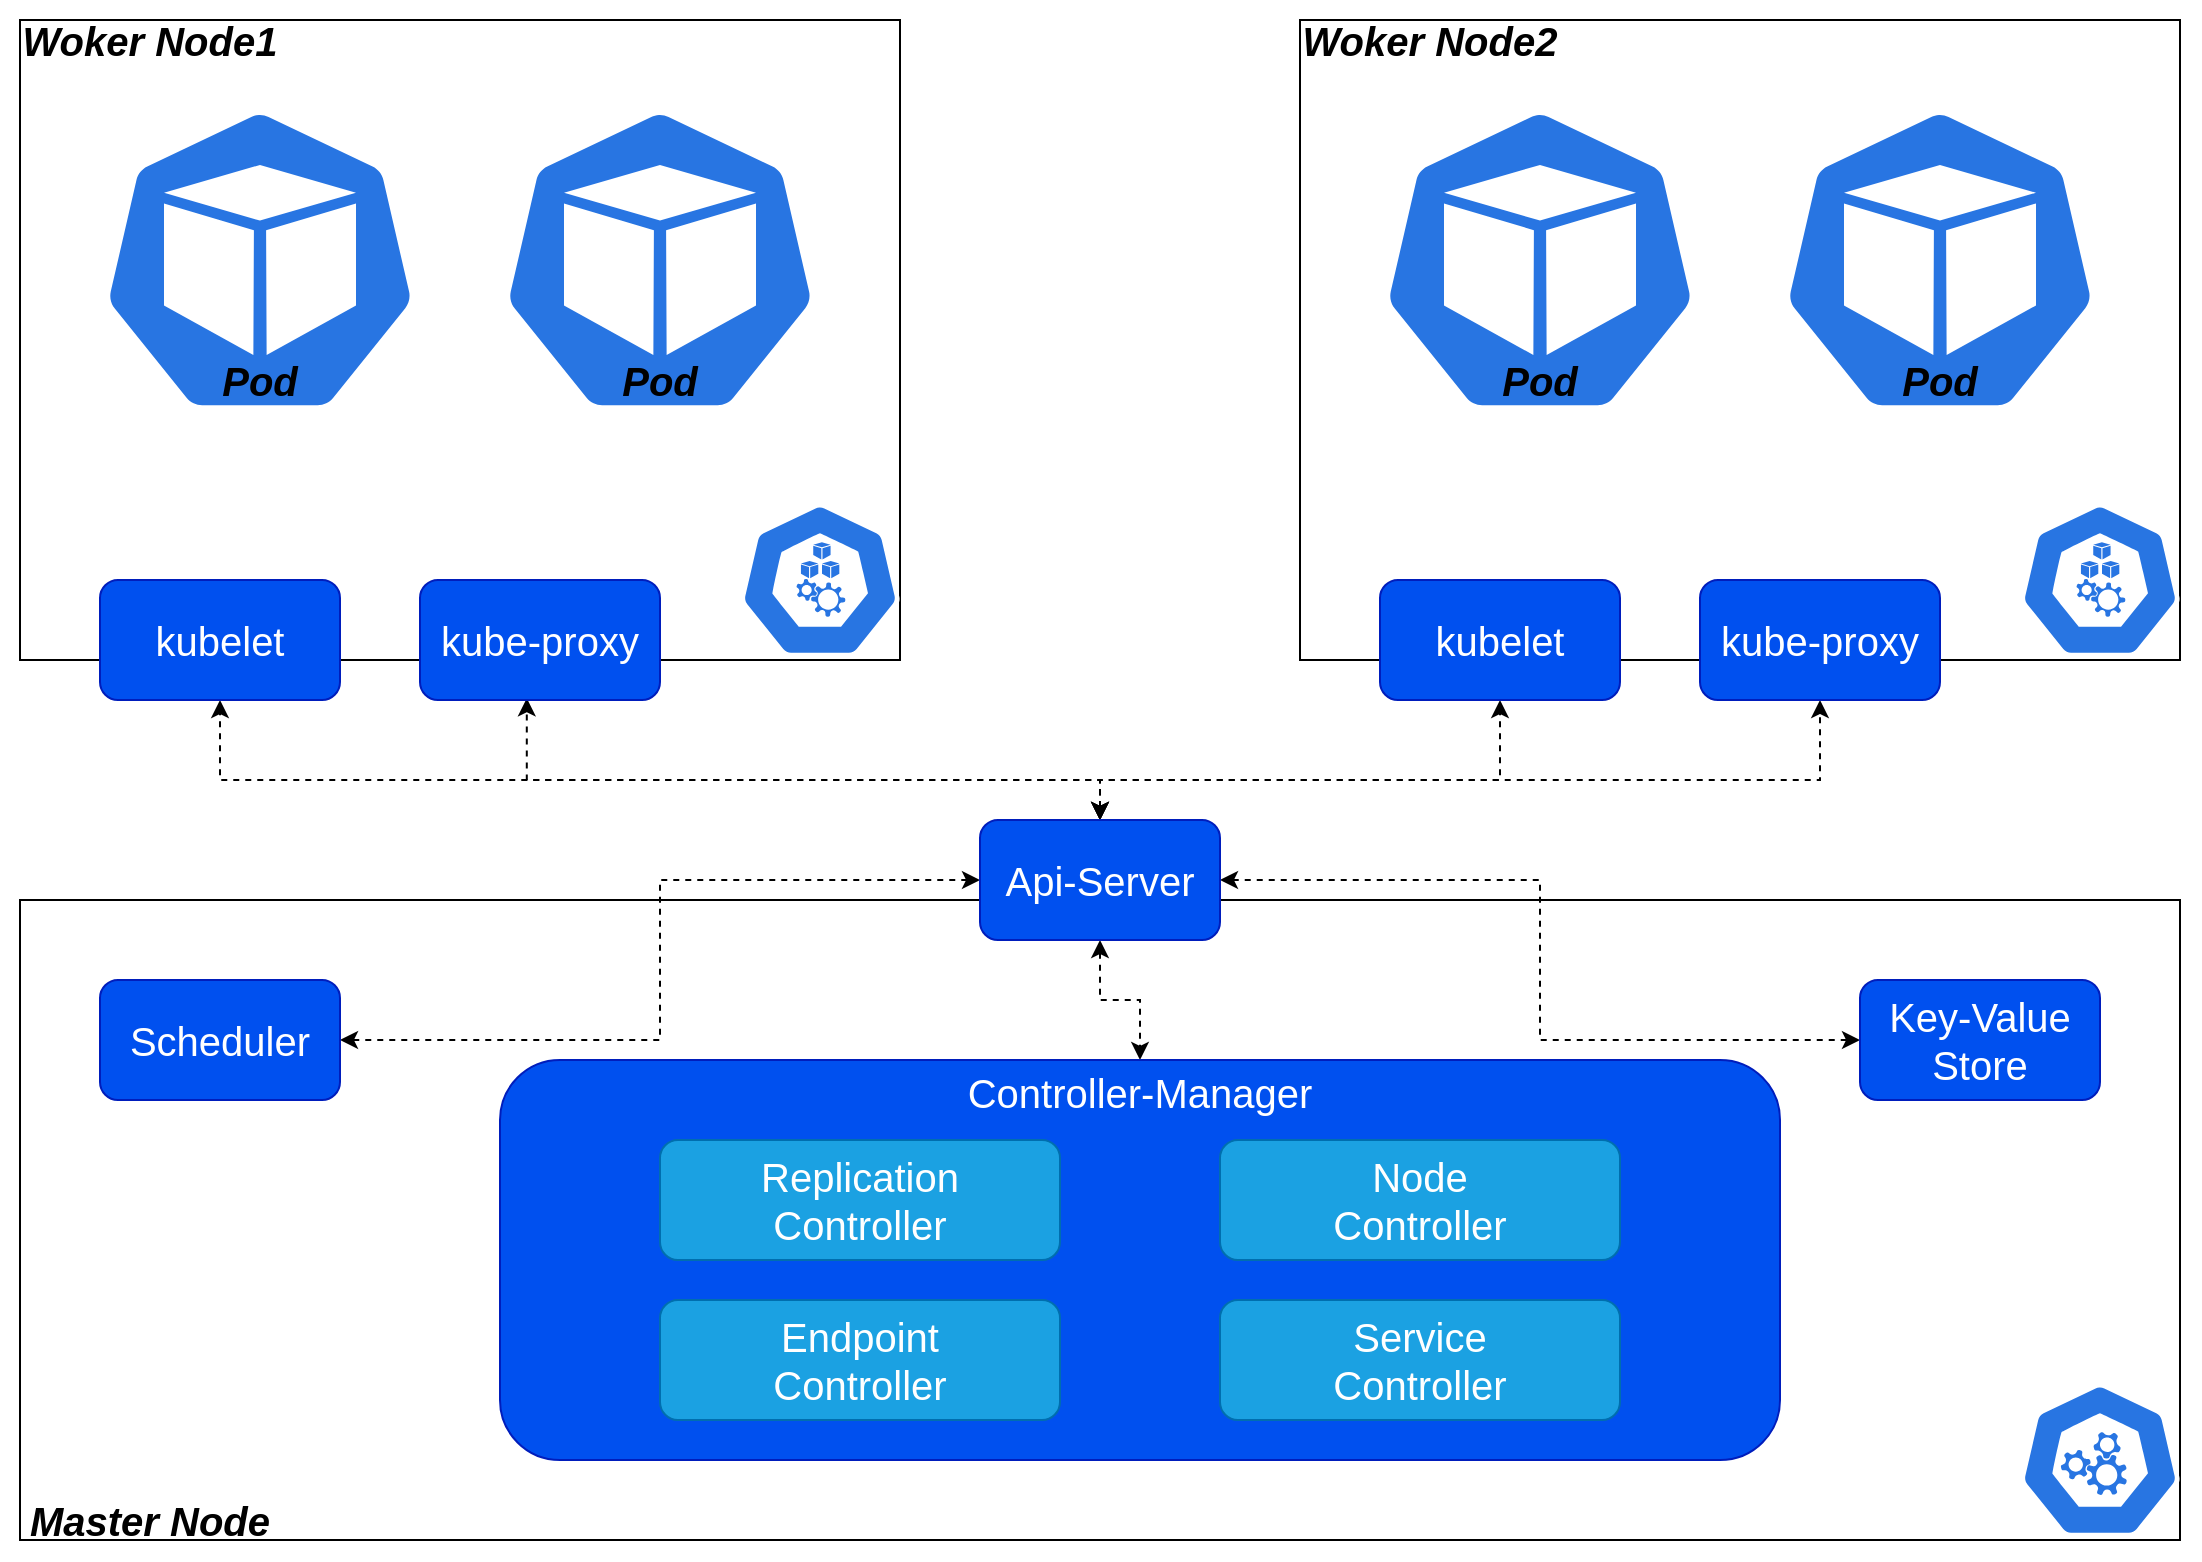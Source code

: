 <mxfile version="14.7.3" type="embed" pages="3">
    <diagram id="YcIEwokLYAnqVmLM5Oym" name="k8s-architecture">
        <mxGraphModel dx="1374" dy="818" grid="1" gridSize="10" guides="1" tooltips="1" connect="1" arrows="1" fold="1" page="1" pageScale="1" pageWidth="1169" pageHeight="827" math="0" shadow="0">
            <root>
                <mxCell id="0"/>
                <mxCell id="1" parent="0"/>
                <mxCell id="2" value="" style="rounded=0;whiteSpace=wrap;html=1;" parent="1" vertex="1">
                    <mxGeometry x="40" y="480" width="1080" height="320" as="geometry"/>
                </mxCell>
                <mxCell id="3" value="" style="rounded=0;whiteSpace=wrap;html=1;" parent="1" vertex="1">
                    <mxGeometry x="40" y="40" width="440" height="320" as="geometry"/>
                </mxCell>
                <mxCell id="4" value="" style="rounded=0;whiteSpace=wrap;html=1;" parent="1" vertex="1">
                    <mxGeometry x="680" y="40" width="440" height="320" as="geometry"/>
                </mxCell>
                <mxCell id="5" style="edgeStyle=orthogonalEdgeStyle;rounded=0;orthogonalLoop=1;jettySize=auto;html=1;dashed=1;startArrow=classic;startFill=1;" parent="1" source="12" target="15" edge="1">
                    <mxGeometry relative="1" as="geometry"/>
                </mxCell>
                <mxCell id="6" style="edgeStyle=orthogonalEdgeStyle;rounded=0;orthogonalLoop=1;jettySize=auto;html=1;entryX=1;entryY=0.5;entryDx=0;entryDy=0;dashed=1;startArrow=classic;startFill=1;" parent="1" source="12" target="13" edge="1">
                    <mxGeometry relative="1" as="geometry"/>
                </mxCell>
                <mxCell id="7" style="edgeStyle=orthogonalEdgeStyle;rounded=0;orthogonalLoop=1;jettySize=auto;html=1;entryX=0;entryY=0.5;entryDx=0;entryDy=0;dashed=1;startArrow=classic;startFill=1;" parent="1" source="12" target="14" edge="1">
                    <mxGeometry relative="1" as="geometry"/>
                </mxCell>
                <mxCell id="8" style="edgeStyle=orthogonalEdgeStyle;rounded=0;orthogonalLoop=1;jettySize=auto;html=1;dashed=1;startArrow=classic;startFill=1;entryX=0.5;entryY=1;entryDx=0;entryDy=0;" parent="1" source="12" target="21" edge="1">
                    <mxGeometry relative="1" as="geometry">
                        <mxPoint x="610" y="390" as="targetPoint"/>
                        <Array as="points">
                            <mxPoint x="580" y="420"/>
                            <mxPoint x="780" y="420"/>
                        </Array>
                    </mxGeometry>
                </mxCell>
                <mxCell id="9" style="edgeStyle=orthogonalEdgeStyle;rounded=0;orthogonalLoop=1;jettySize=auto;html=1;entryX=0.5;entryY=1;entryDx=0;entryDy=0;dashed=1;startArrow=classic;startFill=1;" parent="1" source="12" target="22" edge="1">
                    <mxGeometry relative="1" as="geometry">
                        <Array as="points">
                            <mxPoint x="580" y="420"/>
                            <mxPoint x="940" y="420"/>
                        </Array>
                    </mxGeometry>
                </mxCell>
                <mxCell id="10" style="edgeStyle=orthogonalEdgeStyle;rounded=0;orthogonalLoop=1;jettySize=auto;html=1;entryX=0.445;entryY=0.986;entryDx=0;entryDy=0;entryPerimeter=0;dashed=1;startArrow=classic;startFill=1;" parent="1" source="12" target="20" edge="1">
                    <mxGeometry relative="1" as="geometry">
                        <Array as="points">
                            <mxPoint x="580" y="420"/>
                            <mxPoint x="293" y="420"/>
                        </Array>
                    </mxGeometry>
                </mxCell>
                <mxCell id="11" style="edgeStyle=orthogonalEdgeStyle;rounded=0;orthogonalLoop=1;jettySize=auto;html=1;entryX=0.5;entryY=1;entryDx=0;entryDy=0;dashed=1;startArrow=classic;startFill=1;" parent="1" source="12" target="19" edge="1">
                    <mxGeometry relative="1" as="geometry">
                        <Array as="points">
                            <mxPoint x="580" y="420"/>
                            <mxPoint x="140" y="420"/>
                        </Array>
                    </mxGeometry>
                </mxCell>
                <mxCell id="12" value="&lt;font style=&quot;font-size: 20px&quot;&gt;Api-Server&lt;/font&gt;" style="rounded=1;whiteSpace=wrap;html=1;fillColor=#0050ef;strokeColor=#001DBC;fontColor=#ffffff;" parent="1" vertex="1">
                    <mxGeometry x="520" y="440" width="120" height="60" as="geometry"/>
                </mxCell>
                <mxCell id="13" value="&lt;font style=&quot;font-size: 20px&quot;&gt;Scheduler&lt;/font&gt;" style="rounded=1;whiteSpace=wrap;html=1;fillColor=#0050ef;strokeColor=#001DBC;fontColor=#ffffff;" parent="1" vertex="1">
                    <mxGeometry x="80" y="520" width="120" height="60" as="geometry"/>
                </mxCell>
                <mxCell id="14" value="&lt;font style=&quot;font-size: 20px&quot;&gt;Key-Value&lt;br&gt;Store&lt;br&gt;&lt;/font&gt;" style="rounded=1;whiteSpace=wrap;html=1;fillColor=#0050ef;strokeColor=#001DBC;fontColor=#ffffff;" parent="1" vertex="1">
                    <mxGeometry x="960" y="520" width="120" height="60" as="geometry"/>
                </mxCell>
                <mxCell id="15" value="&lt;font style=&quot;font-size: 20px&quot;&gt;Controller-Manager&lt;br&gt;&lt;br&gt;&lt;br&gt;&lt;br&gt;&lt;br&gt;&lt;br&gt;&lt;br&gt;&lt;br&gt;&lt;/font&gt;" style="rounded=1;whiteSpace=wrap;html=1;fillColor=#0050ef;strokeColor=#001DBC;fontColor=#ffffff;" parent="1" vertex="1">
                    <mxGeometry x="280" y="560" width="640" height="200" as="geometry"/>
                </mxCell>
                <mxCell id="16" value="&lt;b&gt;&lt;font style=&quot;font-size: 20px&quot;&gt;&lt;i&gt;Master Node&lt;/i&gt;&lt;/font&gt;&lt;/b&gt;" style="text;html=1;strokeColor=none;fillColor=none;align=center;verticalAlign=middle;whiteSpace=wrap;rounded=0;dashed=1;" parent="1" vertex="1">
                    <mxGeometry x="40" y="780" width="130" height="20" as="geometry"/>
                </mxCell>
                <mxCell id="17" value="&lt;b&gt;&lt;font style=&quot;font-size: 20px&quot;&gt;&lt;i&gt;Woker Node1&lt;/i&gt;&lt;/font&gt;&lt;/b&gt;" style="text;html=1;strokeColor=none;fillColor=none;align=center;verticalAlign=middle;whiteSpace=wrap;rounded=0;dashed=1;" parent="1" vertex="1">
                    <mxGeometry x="40" y="40" width="130" height="20" as="geometry"/>
                </mxCell>
                <mxCell id="18" value="&lt;b&gt;&lt;font style=&quot;font-size: 20px&quot;&gt;&lt;i&gt;Woker Node2&lt;/i&gt;&lt;/font&gt;&lt;/b&gt;" style="text;html=1;strokeColor=none;fillColor=none;align=center;verticalAlign=middle;whiteSpace=wrap;rounded=0;dashed=1;" parent="1" vertex="1">
                    <mxGeometry x="680" y="40" width="130" height="20" as="geometry"/>
                </mxCell>
                <mxCell id="19" value="&lt;font style=&quot;font-size: 20px&quot;&gt;kubelet&lt;/font&gt;" style="rounded=1;whiteSpace=wrap;html=1;fillColor=#0050ef;strokeColor=#001DBC;fontColor=#ffffff;" parent="1" vertex="1">
                    <mxGeometry x="80" y="320" width="120" height="60" as="geometry"/>
                </mxCell>
                <mxCell id="20" value="&lt;font style=&quot;font-size: 20px&quot;&gt;kube-proxy&lt;/font&gt;" style="rounded=1;whiteSpace=wrap;html=1;fillColor=#0050ef;strokeColor=#001DBC;fontColor=#ffffff;" parent="1" vertex="1">
                    <mxGeometry x="240" y="320" width="120" height="60" as="geometry"/>
                </mxCell>
                <mxCell id="21" value="&lt;font style=&quot;font-size: 20px&quot;&gt;kubelet&lt;/font&gt;" style="rounded=1;whiteSpace=wrap;html=1;fillColor=#0050ef;strokeColor=#001DBC;fontColor=#ffffff;" parent="1" vertex="1">
                    <mxGeometry x="720" y="320" width="120" height="60" as="geometry"/>
                </mxCell>
                <mxCell id="22" value="&lt;font style=&quot;font-size: 20px&quot;&gt;kube-proxy&lt;/font&gt;" style="rounded=1;whiteSpace=wrap;html=1;fillColor=#0050ef;strokeColor=#001DBC;fontColor=#ffffff;" parent="1" vertex="1">
                    <mxGeometry x="880" y="320" width="120" height="60" as="geometry"/>
                </mxCell>
                <mxCell id="23" value="" style="html=1;dashed=0;whitespace=wrap;fillColor=#2875E2;strokeColor=#ffffff;points=[[0.005,0.63,0],[0.1,0.2,0],[0.9,0.2,0],[0.5,0,0],[0.995,0.63,0],[0.72,0.99,0],[0.5,1,0],[0.28,0.99,0]];shape=mxgraph.kubernetes.icon;prIcon=pod" parent="1" vertex="1">
                    <mxGeometry x="80" y="80" width="160" height="160" as="geometry"/>
                </mxCell>
                <mxCell id="24" value="" style="html=1;dashed=0;whitespace=wrap;fillColor=#2875E2;strokeColor=#ffffff;points=[[0.005,0.63,0],[0.1,0.2,0],[0.9,0.2,0],[0.5,0,0],[0.995,0.63,0],[0.72,0.99,0],[0.5,1,0],[0.28,0.99,0]];shape=mxgraph.kubernetes.icon;prIcon=pod" parent="1" vertex="1">
                    <mxGeometry x="280" y="80" width="160" height="160" as="geometry"/>
                </mxCell>
                <mxCell id="25" value="" style="html=1;dashed=0;whitespace=wrap;fillColor=#2875E2;strokeColor=#ffffff;points=[[0.005,0.63,0],[0.1,0.2,0],[0.9,0.2,0],[0.5,0,0],[0.995,0.63,0],[0.72,0.99,0],[0.5,1,0],[0.28,0.99,0]];shape=mxgraph.kubernetes.icon;prIcon=pod" parent="1" vertex="1">
                    <mxGeometry x="720" y="80" width="160" height="160" as="geometry"/>
                </mxCell>
                <mxCell id="26" value="" style="html=1;dashed=0;whitespace=wrap;fillColor=#2875E2;strokeColor=#ffffff;points=[[0.005,0.63,0],[0.1,0.2,0],[0.9,0.2,0],[0.5,0,0],[0.995,0.63,0],[0.72,0.99,0],[0.5,1,0],[0.28,0.99,0]];shape=mxgraph.kubernetes.icon;prIcon=pod" parent="1" vertex="1">
                    <mxGeometry x="920" y="80" width="160" height="160" as="geometry"/>
                </mxCell>
                <mxCell id="27" value="&lt;b&gt;&lt;font style=&quot;font-size: 20px&quot;&gt;&lt;i&gt;Pod&lt;/i&gt;&lt;/font&gt;&lt;/b&gt;" style="text;html=1;strokeColor=none;fillColor=none;align=center;verticalAlign=middle;whiteSpace=wrap;rounded=0;dashed=1;" parent="1" vertex="1">
                    <mxGeometry x="95" y="210" width="130" height="20" as="geometry"/>
                </mxCell>
                <mxCell id="28" value="&lt;b&gt;&lt;font style=&quot;font-size: 20px&quot;&gt;&lt;i&gt;Pod&lt;/i&gt;&lt;/font&gt;&lt;/b&gt;" style="text;html=1;strokeColor=none;fillColor=none;align=center;verticalAlign=middle;whiteSpace=wrap;rounded=0;dashed=1;" parent="1" vertex="1">
                    <mxGeometry x="295" y="210" width="130" height="20" as="geometry"/>
                </mxCell>
                <mxCell id="29" value="&lt;b&gt;&lt;font style=&quot;font-size: 20px&quot;&gt;&lt;i&gt;Pod&lt;/i&gt;&lt;/font&gt;&lt;/b&gt;" style="text;html=1;strokeColor=none;fillColor=none;align=center;verticalAlign=middle;whiteSpace=wrap;rounded=0;dashed=1;" parent="1" vertex="1">
                    <mxGeometry x="735" y="210" width="130" height="20" as="geometry"/>
                </mxCell>
                <mxCell id="30" value="&lt;b&gt;&lt;font style=&quot;font-size: 20px&quot;&gt;&lt;i&gt;Pod&lt;/i&gt;&lt;/font&gt;&lt;/b&gt;" style="text;html=1;strokeColor=none;fillColor=none;align=center;verticalAlign=middle;whiteSpace=wrap;rounded=0;dashed=1;" parent="1" vertex="1">
                    <mxGeometry x="935" y="210" width="130" height="20" as="geometry"/>
                </mxCell>
                <mxCell id="31" value="&lt;font style=&quot;font-size: 20px&quot;&gt;Replication&lt;br&gt;Controller&lt;br&gt;&lt;/font&gt;" style="rounded=1;whiteSpace=wrap;html=1;fillColor=#1ba1e2;strokeColor=#006EAF;fontColor=#ffffff;" parent="1" vertex="1">
                    <mxGeometry x="360" y="600" width="200" height="60" as="geometry"/>
                </mxCell>
                <mxCell id="32" value="&lt;font style=&quot;font-size: 20px&quot;&gt;Endpoint&lt;br&gt;Controller&lt;span style=&quot;color: rgba(0 , 0 , 0 , 0) ; font-family: monospace ; font-size: 0px&quot;&gt;%3CmxGraphModel%3E%3Croot%3E%3CmxCell%20id%3D%220%22%2F%3E%3CmxCell%20id%3D%221%22%20parent%3D%220%22%2F%3E%3CmxCell%20id%3D%222%22%20value%3D%22%26lt%3Bfont%20style%3D%26quot%3Bfont-size%3A%2020px%26quot%3B%26gt%3BReplication%26lt%3Bbr%26gt%3BController%26lt%3Bbr%26gt%3B%26lt%3B%2Ffont%26gt%3B%22%20style%3D%22rounded%3D1%3BwhiteSpace%3Dwrap%3Bhtml%3D1%3BfillColor%3D%231ba1e2%3BstrokeColor%3D%23006EAF%3BfontColor%3D%23ffffff%3B%22%20vertex%3D%221%22%20parent%3D%221%22%3E%3CmxGeometry%20x%3D%22320%22%20y%3D%22600%22%20width%3D%22200%22%20height%3D%2260%22%20as%3D%22geometry%22%2F%3E%3C%2FmxCell%3E%3C%2Froot%3E%3C%2FmxGraphModel%3E&lt;/span&gt;&lt;br&gt;&lt;/font&gt;" style="rounded=1;whiteSpace=wrap;html=1;fillColor=#1ba1e2;strokeColor=#006EAF;fontColor=#ffffff;" parent="1" vertex="1">
                    <mxGeometry x="360" y="680" width="200" height="60" as="geometry"/>
                </mxCell>
                <mxCell id="33" value="&lt;font style=&quot;font-size: 20px&quot;&gt;Node&lt;br&gt;Controller&lt;br&gt;&lt;/font&gt;" style="rounded=1;whiteSpace=wrap;html=1;fillColor=#1ba1e2;strokeColor=#006EAF;fontColor=#ffffff;" parent="1" vertex="1">
                    <mxGeometry x="640" y="600" width="200" height="60" as="geometry"/>
                </mxCell>
                <mxCell id="34" value="&lt;font style=&quot;font-size: 20px&quot;&gt;Service&lt;br&gt;Controller&lt;br&gt;&lt;/font&gt;" style="rounded=1;whiteSpace=wrap;html=1;fillColor=#1ba1e2;strokeColor=#006EAF;fontColor=#ffffff;" parent="1" vertex="1">
                    <mxGeometry x="640" y="680" width="200" height="60" as="geometry"/>
                </mxCell>
                <mxCell id="35" value="" style="html=1;dashed=0;whitespace=wrap;fillColor=#2875E2;strokeColor=#ffffff;points=[[0.005,0.63,0],[0.1,0.2,0],[0.9,0.2,0],[0.5,0,0],[0.995,0.63,0],[0.72,0.99,0],[0.5,1,0],[0.28,0.99,0]];shape=mxgraph.kubernetes.icon;prIcon=master" parent="1" vertex="1">
                    <mxGeometry x="1040" y="720" width="80" height="80" as="geometry"/>
                </mxCell>
                <mxCell id="36" value="" style="html=1;dashed=0;whitespace=wrap;fillColor=#2875E2;strokeColor=#ffffff;points=[[0.005,0.63,0],[0.1,0.2,0],[0.9,0.2,0],[0.5,0,0],[0.995,0.63,0],[0.72,0.99,0],[0.5,1,0],[0.28,0.99,0]];shape=mxgraph.kubernetes.icon;prIcon=node" parent="1" vertex="1">
                    <mxGeometry x="400" y="280" width="80" height="80" as="geometry"/>
                </mxCell>
                <mxCell id="37" value="" style="html=1;dashed=0;whitespace=wrap;fillColor=#2875E2;strokeColor=#ffffff;points=[[0.005,0.63,0],[0.1,0.2,0],[0.9,0.2,0],[0.5,0,0],[0.995,0.63,0],[0.72,0.99,0],[0.5,1,0],[0.28,0.99,0]];shape=mxgraph.kubernetes.icon;prIcon=node" parent="1" vertex="1">
                    <mxGeometry x="1040" y="280" width="80" height="80" as="geometry"/>
                </mxCell>
                <mxCell id="38" value="" style="rounded=0;whiteSpace=wrap;html=1;fillColor=none;dashed=1;strokeColor=none;" parent="1" vertex="1">
                    <mxGeometry x="30" y="30" width="1100" height="780" as="geometry"/>
                </mxCell>
            </root>
        </mxGraphModel>
    </diagram>
    <diagram id="TV6VNHtNiCdmtj2TI1kG" name="k8s-pod-layout">
        <mxGraphModel dx="1374" dy="818" grid="1" gridSize="10" guides="1" tooltips="1" connect="1" arrows="1" fold="1" page="1" pageScale="1" pageWidth="1169" pageHeight="827" math="0" shadow="0">
            <root>
                <mxCell id="8O5LnYCw7zB0tdWHU4-g-0"/>
                <mxCell id="8O5LnYCw7zB0tdWHU4-g-1" parent="8O5LnYCw7zB0tdWHU4-g-0"/>
                <mxCell id="8O5LnYCw7zB0tdWHU4-g-2" style="edgeStyle=orthogonalEdgeStyle;rounded=0;orthogonalLoop=1;jettySize=auto;html=1;entryX=0.5;entryY=1;entryDx=0;entryDy=0;strokeWidth=2;endArrow=none;endFill=0;strokeColor=#CCCC00;exitX=0;exitY=0.5;exitDx=0;exitDy=0;" parent="8O5LnYCw7zB0tdWHU4-g-1" source="8O5LnYCw7zB0tdWHU4-g-4" target="8O5LnYCw7zB0tdWHU4-g-6" edge="1">
                    <mxGeometry relative="1" as="geometry">
                        <Array as="points">
                            <mxPoint x="200" y="700"/>
                            <mxPoint x="200" y="540"/>
                            <mxPoint x="460" y="540"/>
                        </Array>
                    </mxGeometry>
                </mxCell>
                <mxCell id="8O5LnYCw7zB0tdWHU4-g-3" style="edgeStyle=orthogonalEdgeStyle;rounded=0;orthogonalLoop=1;jettySize=auto;html=1;endArrow=none;endFill=0;strokeWidth=2;entryX=0.167;entryY=1.05;entryDx=0;entryDy=0;entryPerimeter=0;strokeColor=#FF0000;" parent="8O5LnYCw7zB0tdWHU4-g-1" source="8O5LnYCw7zB0tdWHU4-g-4" target="8O5LnYCw7zB0tdWHU4-g-14" edge="1">
                    <mxGeometry relative="1" as="geometry">
                        <mxPoint x="760" y="740" as="targetPoint"/>
                        <Array as="points">
                            <mxPoint x="340" y="740"/>
                            <mxPoint x="660" y="740"/>
                        </Array>
                    </mxGeometry>
                </mxCell>
                <mxCell id="8O5LnYCw7zB0tdWHU4-g-4" value="&lt;font size=&quot;1&quot;&gt;&lt;b style=&quot;font-size: 20px&quot;&gt;gnb&lt;/b&gt;&lt;/font&gt;" style="rounded=0;whiteSpace=wrap;html=1;fillColor=#6a00ff;strokeColor=#3700CC;fontColor=#ffffff;" parent="8O5LnYCw7zB0tdWHU4-g-1" vertex="1">
                    <mxGeometry x="240" y="680" width="120" height="40" as="geometry"/>
                </mxCell>
                <mxCell id="8O5LnYCw7zB0tdWHU4-g-5" style="edgeStyle=orthogonalEdgeStyle;rounded=0;orthogonalLoop=1;jettySize=auto;html=1;endArrow=none;endFill=0;strokeColor=#000000;strokeWidth=1;" parent="8O5LnYCw7zB0tdWHU4-g-1" source="8O5LnYCw7zB0tdWHU4-g-6" edge="1">
                    <mxGeometry relative="1" as="geometry">
                        <mxPoint x="360" y="400" as="targetPoint"/>
                    </mxGeometry>
                </mxCell>
                <mxCell id="8O5LnYCw7zB0tdWHU4-g-6" value="&lt;font size=&quot;1&quot;&gt;&lt;b style=&quot;font-size: 20px&quot;&gt;AMF&lt;/b&gt;&lt;/font&gt;" style="rounded=0;whiteSpace=wrap;html=1;fillColor=#6a00ff;strokeColor=#3700CC;fontColor=#ffffff;" parent="8O5LnYCw7zB0tdWHU4-g-1" vertex="1">
                    <mxGeometry x="400" y="480" width="120" height="40" as="geometry"/>
                </mxCell>
                <mxCell id="8O5LnYCw7zB0tdWHU4-g-7" value="&lt;font size=&quot;1&quot;&gt;&lt;b style=&quot;font-size: 20px&quot;&gt;Node&lt;/b&gt;&lt;/font&gt;" style="rounded=0;whiteSpace=wrap;html=1;" parent="8O5LnYCw7zB0tdWHU4-g-1" vertex="1">
                    <mxGeometry x="40" y="760" width="960" height="40" as="geometry"/>
                </mxCell>
                <mxCell id="8O5LnYCw7zB0tdWHU4-g-8" value="&lt;font size=&quot;1&quot;&gt;&lt;b style=&quot;font-size: 20px&quot;&gt;Master&lt;/b&gt;&lt;/font&gt;" style="rounded=0;whiteSpace=wrap;html=1;" parent="8O5LnYCw7zB0tdWHU4-g-1" vertex="1">
                    <mxGeometry x="1020" y="760" width="130" height="40" as="geometry"/>
                </mxCell>
                <mxCell id="8O5LnYCw7zB0tdWHU4-g-9" style="edgeStyle=orthogonalEdgeStyle;rounded=0;orthogonalLoop=1;jettySize=auto;html=1;entryX=1;entryY=0.25;entryDx=0;entryDy=0;endArrow=none;endFill=0;strokeWidth=2;strokeColor=#00CC00;" parent="8O5LnYCw7zB0tdWHU4-g-1" source="8O5LnYCw7zB0tdWHU4-g-11" target="8O5LnYCw7zB0tdWHU4-g-14" edge="1">
                    <mxGeometry relative="1" as="geometry">
                        <Array as="points">
                            <mxPoint x="800" y="500"/>
                            <mxPoint x="800" y="690"/>
                        </Array>
                    </mxGeometry>
                </mxCell>
                <mxCell id="8O5LnYCw7zB0tdWHU4-g-10" style="edgeStyle=orthogonalEdgeStyle;rounded=0;orthogonalLoop=1;jettySize=auto;html=1;endArrow=none;endFill=0;strokeWidth=1;" parent="8O5LnYCw7zB0tdWHU4-g-1" source="8O5LnYCw7zB0tdWHU4-g-11" edge="1">
                    <mxGeometry relative="1" as="geometry">
                        <mxPoint x="600" y="400" as="targetPoint"/>
                    </mxGeometry>
                </mxCell>
                <mxCell id="8O5LnYCw7zB0tdWHU4-g-11" value="&lt;font size=&quot;1&quot;&gt;&lt;b style=&quot;font-size: 20px&quot;&gt;SMF&lt;/b&gt;&lt;/font&gt;" style="rounded=0;whiteSpace=wrap;html=1;fillColor=#6a00ff;strokeColor=#3700CC;fontColor=#ffffff;" parent="8O5LnYCw7zB0tdWHU4-g-1" vertex="1">
                    <mxGeometry x="640" y="480" width="120" height="40" as="geometry"/>
                </mxCell>
                <mxCell id="8O5LnYCw7zB0tdWHU4-g-12" style="edgeStyle=orthogonalEdgeStyle;rounded=0;orthogonalLoop=1;jettySize=auto;html=1;endArrow=none;endFill=0;strokeColor=#000000;strokeWidth=1;" parent="8O5LnYCw7zB0tdWHU4-g-1" source="8O5LnYCw7zB0tdWHU4-g-14" edge="1">
                    <mxGeometry relative="1" as="geometry">
                        <mxPoint x="560" y="400" as="targetPoint"/>
                    </mxGeometry>
                </mxCell>
                <mxCell id="8O5LnYCw7zB0tdWHU4-g-13" style="edgeStyle=orthogonalEdgeStyle;rounded=0;orthogonalLoop=1;jettySize=auto;html=1;endArrow=none;endFill=0;strokeWidth=2;strokeColor=#FF8000;" parent="8O5LnYCw7zB0tdWHU4-g-1" source="8O5LnYCw7zB0tdWHU4-g-14" target="8O5LnYCw7zB0tdWHU4-g-79" edge="1">
                    <mxGeometry relative="1" as="geometry"/>
                </mxCell>
                <mxCell id="8O5LnYCw7zB0tdWHU4-g-14" value="&lt;font size=&quot;1&quot;&gt;&lt;b style=&quot;font-size: 20px&quot;&gt;UPF&lt;/b&gt;&lt;/font&gt;" style="rounded=0;whiteSpace=wrap;html=1;fillColor=#6a00ff;strokeColor=#3700CC;fontColor=#ffffff;" parent="8O5LnYCw7zB0tdWHU4-g-1" vertex="1">
                    <mxGeometry x="640" y="680" width="120" height="40" as="geometry"/>
                </mxCell>
                <mxCell id="8O5LnYCw7zB0tdWHU4-g-15" style="edgeStyle=orthogonalEdgeStyle;rounded=0;orthogonalLoop=1;jettySize=auto;html=1;endArrow=none;endFill=0;strokeColor=#000000;strokeWidth=1;" parent="8O5LnYCw7zB0tdWHU4-g-1" source="8O5LnYCw7zB0tdWHU4-g-16" edge="1">
                    <mxGeometry relative="1" as="geometry">
                        <mxPoint x="740" y="400" as="targetPoint"/>
                    </mxGeometry>
                </mxCell>
                <mxCell id="8O5LnYCw7zB0tdWHU4-g-16" value="&lt;font size=&quot;1&quot;&gt;&lt;b style=&quot;font-size: 20px&quot;&gt;UDM&lt;/b&gt;&lt;/font&gt;" style="rounded=0;whiteSpace=wrap;html=1;fillColor=#6a00ff;strokeColor=#3700CC;fontColor=#ffffff;" parent="8O5LnYCw7zB0tdWHU4-g-1" vertex="1">
                    <mxGeometry x="680" y="280" width="120" height="40" as="geometry"/>
                </mxCell>
                <mxCell id="8O5LnYCw7zB0tdWHU4-g-17" value="" style="rounded=0;whiteSpace=wrap;html=1;fillColor=#e51400;strokeColor=#B20000;fontColor=#ffffff;" parent="8O5LnYCw7zB0tdWHU4-g-1" vertex="1">
                    <mxGeometry x="80" y="240" width="40" height="40" as="geometry"/>
                </mxCell>
                <mxCell id="8O5LnYCw7zB0tdWHU4-g-18" style="edgeStyle=orthogonalEdgeStyle;rounded=0;orthogonalLoop=1;jettySize=auto;html=1;endArrow=none;endFill=0;strokeColor=#000000;strokeWidth=1;" parent="8O5LnYCw7zB0tdWHU4-g-1" source="8O5LnYCw7zB0tdWHU4-g-19" edge="1">
                    <mxGeometry relative="1" as="geometry">
                        <mxPoint x="140" y="400" as="targetPoint"/>
                    </mxGeometry>
                </mxCell>
                <mxCell id="8O5LnYCw7zB0tdWHU4-g-19" value="&lt;font size=&quot;1&quot;&gt;&lt;b style=&quot;font-size: 20px&quot;&gt;AUSF&lt;/b&gt;&lt;/font&gt;" style="rounded=0;whiteSpace=wrap;html=1;fillColor=#6a00ff;strokeColor=#3700CC;fontColor=#ffffff;" parent="8O5LnYCw7zB0tdWHU4-g-1" vertex="1">
                    <mxGeometry x="80" y="280" width="120" height="40" as="geometry"/>
                </mxCell>
                <mxCell id="8O5LnYCw7zB0tdWHU4-g-20" style="edgeStyle=orthogonalEdgeStyle;rounded=0;orthogonalLoop=1;jettySize=auto;html=1;endArrow=none;endFill=0;strokeColor=#000000;strokeWidth=1;" parent="8O5LnYCw7zB0tdWHU4-g-1" source="8O5LnYCw7zB0tdWHU4-g-21" edge="1">
                    <mxGeometry relative="1" as="geometry">
                        <mxPoint x="340" y="400" as="targetPoint"/>
                    </mxGeometry>
                </mxCell>
                <mxCell id="8O5LnYCw7zB0tdWHU4-g-21" value="&lt;font size=&quot;1&quot;&gt;&lt;b style=&quot;font-size: 20px&quot;&gt;NSSF&lt;/b&gt;&lt;/font&gt;" style="rounded=0;whiteSpace=wrap;html=1;fillColor=#6a00ff;strokeColor=#3700CC;fontColor=#ffffff;" parent="8O5LnYCw7zB0tdWHU4-g-1" vertex="1">
                    <mxGeometry x="280" y="280" width="120" height="40" as="geometry"/>
                </mxCell>
                <mxCell id="8O5LnYCw7zB0tdWHU4-g-22" style="edgeStyle=orthogonalEdgeStyle;rounded=0;orthogonalLoop=1;jettySize=auto;html=1;endArrow=none;endFill=0;strokeColor=#000000;strokeWidth=1;" parent="8O5LnYCw7zB0tdWHU4-g-1" source="8O5LnYCw7zB0tdWHU4-g-23" edge="1">
                    <mxGeometry relative="1" as="geometry">
                        <mxPoint x="540" y="400" as="targetPoint"/>
                    </mxGeometry>
                </mxCell>
                <mxCell id="8O5LnYCw7zB0tdWHU4-g-23" value="&lt;font size=&quot;1&quot;&gt;&lt;b style=&quot;font-size: 20px&quot;&gt;UDR&lt;/b&gt;&lt;/font&gt;" style="rounded=0;whiteSpace=wrap;html=1;fillColor=#6a00ff;strokeColor=#3700CC;fontColor=#ffffff;" parent="8O5LnYCw7zB0tdWHU4-g-1" vertex="1">
                    <mxGeometry x="480" y="280" width="120" height="40" as="geometry"/>
                </mxCell>
                <mxCell id="8O5LnYCw7zB0tdWHU4-g-24" style="edgeStyle=orthogonalEdgeStyle;rounded=0;orthogonalLoop=1;jettySize=auto;html=1;endArrow=none;endFill=0;strokeColor=#000000;strokeWidth=1;" parent="8O5LnYCw7zB0tdWHU4-g-1" source="8O5LnYCw7zB0tdWHU4-g-25" edge="1">
                    <mxGeometry relative="1" as="geometry">
                        <mxPoint x="640" y="400" as="targetPoint"/>
                    </mxGeometry>
                </mxCell>
                <mxCell id="8O5LnYCw7zB0tdWHU4-g-25" value="&lt;font size=&quot;1&quot;&gt;&lt;b style=&quot;font-size: 20px&quot;&gt;Webui&lt;/b&gt;&lt;/font&gt;" style="rounded=0;whiteSpace=wrap;html=1;fillColor=#6a00ff;strokeColor=#3700CC;fontColor=#ffffff;" parent="8O5LnYCw7zB0tdWHU4-g-1" vertex="1">
                    <mxGeometry x="680" y="80" width="120" height="40" as="geometry"/>
                </mxCell>
                <mxCell id="8O5LnYCw7zB0tdWHU4-g-26" style="edgeStyle=orthogonalEdgeStyle;rounded=0;orthogonalLoop=1;jettySize=auto;html=1;endArrow=none;endFill=0;strokeColor=#000000;strokeWidth=1;" parent="8O5LnYCw7zB0tdWHU4-g-1" source="8O5LnYCw7zB0tdWHU4-g-27" edge="1">
                    <mxGeometry relative="1" as="geometry">
                        <mxPoint x="840" y="400" as="targetPoint"/>
                    </mxGeometry>
                </mxCell>
                <mxCell id="8O5LnYCw7zB0tdWHU4-g-27" value="&lt;font size=&quot;1&quot;&gt;&lt;b style=&quot;font-size: 20px&quot;&gt;MongoDB&lt;/b&gt;&lt;/font&gt;" style="rounded=0;whiteSpace=wrap;html=1;fillColor=#6a00ff;strokeColor=#3700CC;fontColor=#ffffff;" parent="8O5LnYCw7zB0tdWHU4-g-1" vertex="1">
                    <mxGeometry x="880" y="80" width="120" height="40" as="geometry"/>
                </mxCell>
                <mxCell id="8O5LnYCw7zB0tdWHU4-g-28" style="edgeStyle=orthogonalEdgeStyle;rounded=0;orthogonalLoop=1;jettySize=auto;html=1;endArrow=none;endFill=0;strokeColor=#000000;strokeWidth=1;" parent="8O5LnYCw7zB0tdWHU4-g-1" source="8O5LnYCw7zB0tdWHU4-g-29" edge="1">
                    <mxGeometry relative="1" as="geometry">
                        <mxPoint x="940" y="400" as="targetPoint"/>
                    </mxGeometry>
                </mxCell>
                <mxCell id="8O5LnYCw7zB0tdWHU4-g-29" value="&lt;font size=&quot;1&quot;&gt;&lt;b style=&quot;font-size: 20px&quot;&gt;NRF&lt;/b&gt;&lt;/font&gt;" style="rounded=0;whiteSpace=wrap;html=1;fillColor=#6a00ff;strokeColor=#3700CC;fontColor=#ffffff;" parent="8O5LnYCw7zB0tdWHU4-g-1" vertex="1">
                    <mxGeometry x="880" y="280" width="120" height="40" as="geometry"/>
                </mxCell>
                <mxCell id="8O5LnYCw7zB0tdWHU4-g-30" value="" style="rounded=0;whiteSpace=wrap;html=1;fillColor=#e3c800;strokeColor=#B09500;fontColor=#ffffff;" parent="8O5LnYCw7zB0tdWHU4-g-1" vertex="1">
                    <mxGeometry x="120" y="240" width="40" height="40" as="geometry"/>
                </mxCell>
                <mxCell id="8O5LnYCw7zB0tdWHU4-g-31" value="" style="rounded=0;whiteSpace=wrap;html=1;fillColor=#e51400;strokeColor=#B20000;fontColor=#ffffff;" parent="8O5LnYCw7zB0tdWHU4-g-1" vertex="1">
                    <mxGeometry x="280" y="240" width="40" height="40" as="geometry"/>
                </mxCell>
                <mxCell id="8O5LnYCw7zB0tdWHU4-g-32" value="" style="rounded=0;whiteSpace=wrap;html=1;fillColor=#e3c800;strokeColor=#B09500;fontColor=#ffffff;" parent="8O5LnYCw7zB0tdWHU4-g-1" vertex="1">
                    <mxGeometry x="320" y="240" width="40" height="40" as="geometry"/>
                </mxCell>
                <mxCell id="8O5LnYCw7zB0tdWHU4-g-33" value="" style="rounded=0;whiteSpace=wrap;html=1;fillColor=#e51400;strokeColor=#B20000;fontColor=#ffffff;" parent="8O5LnYCw7zB0tdWHU4-g-1" vertex="1">
                    <mxGeometry x="480" y="240" width="40" height="40" as="geometry"/>
                </mxCell>
                <mxCell id="8O5LnYCw7zB0tdWHU4-g-34" value="" style="rounded=0;whiteSpace=wrap;html=1;fillColor=#e3c800;strokeColor=#B09500;fontColor=#ffffff;" parent="8O5LnYCw7zB0tdWHU4-g-1" vertex="1">
                    <mxGeometry x="520" y="240" width="40" height="40" as="geometry"/>
                </mxCell>
                <mxCell id="8O5LnYCw7zB0tdWHU4-g-35" value="" style="rounded=0;whiteSpace=wrap;html=1;fillColor=#e51400;strokeColor=#B20000;fontColor=#ffffff;" parent="8O5LnYCw7zB0tdWHU4-g-1" vertex="1">
                    <mxGeometry x="680" y="240" width="40" height="40" as="geometry"/>
                </mxCell>
                <mxCell id="8O5LnYCw7zB0tdWHU4-g-36" value="" style="rounded=0;whiteSpace=wrap;html=1;fillColor=#e3c800;strokeColor=#B09500;fontColor=#ffffff;" parent="8O5LnYCw7zB0tdWHU4-g-1" vertex="1">
                    <mxGeometry x="720" y="240" width="40" height="40" as="geometry"/>
                </mxCell>
                <mxCell id="8O5LnYCw7zB0tdWHU4-g-37" value="" style="rounded=0;whiteSpace=wrap;html=1;fillColor=#e51400;strokeColor=#B20000;fontColor=#ffffff;" parent="8O5LnYCw7zB0tdWHU4-g-1" vertex="1">
                    <mxGeometry x="880" y="240" width="40" height="40" as="geometry"/>
                </mxCell>
                <mxCell id="8O5LnYCw7zB0tdWHU4-g-38" value="" style="rounded=0;whiteSpace=wrap;html=1;fillColor=#e3c800;strokeColor=#B09500;fontColor=#ffffff;" parent="8O5LnYCw7zB0tdWHU4-g-1" vertex="1">
                    <mxGeometry x="920" y="240" width="40" height="40" as="geometry"/>
                </mxCell>
                <mxCell id="8O5LnYCw7zB0tdWHU4-g-39" value="" style="rounded=0;whiteSpace=wrap;html=1;fillColor=#e51400;strokeColor=#B20000;fontColor=#ffffff;" parent="8O5LnYCw7zB0tdWHU4-g-1" vertex="1">
                    <mxGeometry x="400" y="440" width="40" height="40" as="geometry"/>
                </mxCell>
                <mxCell id="8O5LnYCw7zB0tdWHU4-g-40" value="" style="rounded=0;whiteSpace=wrap;html=1;fillColor=#e3c800;strokeColor=#B09500;fontColor=#ffffff;" parent="8O5LnYCw7zB0tdWHU4-g-1" vertex="1">
                    <mxGeometry x="440" y="440" width="40" height="40" as="geometry"/>
                </mxCell>
                <mxCell id="8O5LnYCw7zB0tdWHU4-g-41" value="" style="rounded=0;whiteSpace=wrap;html=1;fillColor=#e51400;strokeColor=#B20000;fontColor=#ffffff;" parent="8O5LnYCw7zB0tdWHU4-g-1" vertex="1">
                    <mxGeometry x="640" y="440" width="40" height="40" as="geometry"/>
                </mxCell>
                <mxCell id="8O5LnYCw7zB0tdWHU4-g-42" value="" style="rounded=0;whiteSpace=wrap;html=1;fillColor=#e3c800;strokeColor=#B09500;fontColor=#ffffff;" parent="8O5LnYCw7zB0tdWHU4-g-1" vertex="1">
                    <mxGeometry x="680" y="440" width="40" height="40" as="geometry"/>
                </mxCell>
                <mxCell id="8O5LnYCw7zB0tdWHU4-g-43" value="" style="rounded=0;whiteSpace=wrap;html=1;fillColor=#e51400;strokeColor=#B20000;fontColor=#ffffff;" parent="8O5LnYCw7zB0tdWHU4-g-1" vertex="1">
                    <mxGeometry x="640" y="640" width="40" height="40" as="geometry"/>
                </mxCell>
                <mxCell id="8O5LnYCw7zB0tdWHU4-g-44" value="" style="rounded=0;whiteSpace=wrap;html=1;fillColor=#e3c800;strokeColor=#B09500;fontColor=#ffffff;" parent="8O5LnYCw7zB0tdWHU4-g-1" vertex="1">
                    <mxGeometry x="680" y="640" width="40" height="40" as="geometry"/>
                </mxCell>
                <mxCell id="8O5LnYCw7zB0tdWHU4-g-45" value="" style="rounded=0;whiteSpace=wrap;html=1;fillColor=#6d8764;strokeColor=#3A5431;fontColor=#ffffff;" parent="8O5LnYCw7zB0tdWHU4-g-1" vertex="1">
                    <mxGeometry x="880" y="40" width="40" height="40" as="geometry"/>
                </mxCell>
                <mxCell id="8O5LnYCw7zB0tdWHU4-g-46" value="" style="rounded=0;whiteSpace=wrap;html=1;fillColor=#e3c800;strokeColor=#B09500;fontColor=#ffffff;" parent="8O5LnYCw7zB0tdWHU4-g-1" vertex="1">
                    <mxGeometry x="720" y="40" width="40" height="40" as="geometry"/>
                </mxCell>
                <mxCell id="8O5LnYCw7zB0tdWHU4-g-47" value="" style="rounded=0;whiteSpace=wrap;html=1;fillColor=#e51400;strokeColor=#B20000;fontColor=#ffffff;" parent="8O5LnYCw7zB0tdWHU4-g-1" vertex="1">
                    <mxGeometry x="680" y="40" width="40" height="40" as="geometry"/>
                </mxCell>
                <mxCell id="8O5LnYCw7zB0tdWHU4-g-48" value="" style="rounded=0;whiteSpace=wrap;html=1;fillColor=none;dashed=1;" parent="8O5LnYCw7zB0tdWHU4-g-1" vertex="1">
                    <mxGeometry x="30" y="20" width="310" height="120" as="geometry"/>
                </mxCell>
                <mxCell id="8O5LnYCw7zB0tdWHU4-g-49" value="&lt;b&gt;&lt;font style=&quot;font-size: 15px&quot;&gt;コンテナ一覧&lt;/font&gt;&lt;/b&gt;" style="text;html=1;align=center;verticalAlign=middle;resizable=0;points=[];autosize=1;" parent="8O5LnYCw7zB0tdWHU4-g-1" vertex="1">
                    <mxGeometry x="30" y="20" width="110" height="20" as="geometry"/>
                </mxCell>
                <mxCell id="8O5LnYCw7zB0tdWHU4-g-50" value="" style="rounded=0;whiteSpace=wrap;html=1;fillColor=#6d8764;strokeColor=#3A5431;fontColor=#ffffff;" parent="8O5LnYCw7zB0tdWHU4-g-1" vertex="1">
                    <mxGeometry x="200" y="40" width="40" height="40" as="geometry"/>
                </mxCell>
                <mxCell id="8O5LnYCw7zB0tdWHU4-g-51" value="" style="rounded=0;whiteSpace=wrap;html=1;fillColor=#d80073;strokeColor=#A50040;fontColor=#ffffff;" parent="8O5LnYCw7zB0tdWHU4-g-1" vertex="1">
                    <mxGeometry x="200" y="90" width="40" height="40" as="geometry"/>
                </mxCell>
                <mxCell id="8O5LnYCw7zB0tdWHU4-g-52" value="" style="rounded=0;whiteSpace=wrap;html=1;fillColor=#e3c800;strokeColor=#B09500;fontColor=#ffffff;" parent="8O5LnYCw7zB0tdWHU4-g-1" vertex="1">
                    <mxGeometry x="40" y="90" width="40" height="40" as="geometry"/>
                </mxCell>
                <mxCell id="8O5LnYCw7zB0tdWHU4-g-53" value="" style="rounded=0;whiteSpace=wrap;html=1;fillColor=#e51400;strokeColor=#B20000;fontColor=#ffffff;" parent="8O5LnYCw7zB0tdWHU4-g-1" vertex="1">
                    <mxGeometry x="40" y="40" width="40" height="40" as="geometry"/>
                </mxCell>
                <mxCell id="8O5LnYCw7zB0tdWHU4-g-54" value="&lt;b&gt;&lt;font style=&quot;font-size: 15px&quot;&gt;Free5GC&lt;/font&gt;&lt;/b&gt;" style="text;html=1;align=center;verticalAlign=middle;resizable=0;points=[];autosize=1;" parent="8O5LnYCw7zB0tdWHU4-g-1" vertex="1">
                    <mxGeometry x="80" y="50" width="80" height="20" as="geometry"/>
                </mxCell>
                <mxCell id="8O5LnYCw7zB0tdWHU4-g-55" value="&lt;b&gt;&lt;font style=&quot;font-size: 15px&quot;&gt;tcpdump&lt;/font&gt;&lt;/b&gt;" style="text;html=1;align=center;verticalAlign=middle;resizable=0;points=[];autosize=1;" parent="8O5LnYCw7zB0tdWHU4-g-1" vertex="1">
                    <mxGeometry x="80" y="100" width="80" height="20" as="geometry"/>
                </mxCell>
                <mxCell id="8O5LnYCw7zB0tdWHU4-g-56" value="&lt;b&gt;&lt;font style=&quot;font-size: 15px&quot;&gt;MongoDB&lt;/font&gt;&lt;/b&gt;" style="text;html=1;align=center;verticalAlign=middle;resizable=0;points=[];autosize=1;" parent="8O5LnYCw7zB0tdWHU4-g-1" vertex="1">
                    <mxGeometry x="240" y="50" width="90" height="20" as="geometry"/>
                </mxCell>
                <mxCell id="8O5LnYCw7zB0tdWHU4-g-57" value="&lt;span style=&quot;font-size: 15px&quot;&gt;&lt;b&gt;ueransim&lt;/b&gt;&lt;/span&gt;" style="text;html=1;align=center;verticalAlign=middle;resizable=0;points=[];autosize=1;" parent="8O5LnYCw7zB0tdWHU4-g-1" vertex="1">
                    <mxGeometry x="245" y="100" width="80" height="20" as="geometry"/>
                </mxCell>
                <mxCell id="8O5LnYCw7zB0tdWHU4-g-58" value="" style="endArrow=none;html=1;strokeWidth=1;" parent="8O5LnYCw7zB0tdWHU4-g-1" edge="1">
                    <mxGeometry width="50" height="50" relative="1" as="geometry">
                        <mxPoint x="20" y="400" as="sourcePoint"/>
                        <mxPoint x="1000" y="400" as="targetPoint"/>
                    </mxGeometry>
                </mxCell>
                <mxCell id="8O5LnYCw7zB0tdWHU4-g-59" value="&lt;span style=&quot;font-size: 15px&quot;&gt;&lt;b&gt;N3&lt;/b&gt;&lt;/span&gt;" style="text;html=1;align=center;verticalAlign=middle;resizable=0;points=[];autosize=1;" parent="8O5LnYCw7zB0tdWHU4-g-1" vertex="1">
                    <mxGeometry x="480" y="720" width="30" height="20" as="geometry"/>
                </mxCell>
                <mxCell id="8O5LnYCw7zB0tdWHU4-g-60" value="&lt;span style=&quot;font-size: 15px&quot;&gt;&lt;b&gt;N4&lt;/b&gt;&lt;/span&gt;" style="text;html=1;align=center;verticalAlign=middle;resizable=0;points=[];autosize=1;" parent="8O5LnYCw7zB0tdWHU4-g-1" vertex="1">
                    <mxGeometry x="760" y="590" width="30" height="20" as="geometry"/>
                </mxCell>
                <mxCell id="8O5LnYCw7zB0tdWHU4-g-61" value="&lt;span style=&quot;font-size: 15px&quot;&gt;&lt;b&gt;N1/N2&lt;/b&gt;&lt;/span&gt;" style="text;html=1;align=center;verticalAlign=middle;resizable=0;points=[];autosize=1;" parent="8O5LnYCw7zB0tdWHU4-g-1" vertex="1">
                    <mxGeometry x="200" y="520" width="60" height="20" as="geometry"/>
                </mxCell>
                <mxCell id="8O5LnYCw7zB0tdWHU4-g-62" value="&lt;span style=&quot;font-size: 15px&quot;&gt;&lt;b&gt;Nsmf&lt;/b&gt;&lt;/span&gt;" style="text;html=1;align=center;verticalAlign=middle;resizable=0;points=[];autosize=1;" parent="8O5LnYCw7zB0tdWHU4-g-1" vertex="1">
                    <mxGeometry x="590" y="500" width="50" height="20" as="geometry"/>
                </mxCell>
                <mxCell id="8O5LnYCw7zB0tdWHU4-g-63" value="&lt;span style=&quot;font-size: 15px&quot;&gt;&lt;b&gt;Namf&lt;/b&gt;&lt;/span&gt;" style="text;html=1;align=center;verticalAlign=middle;resizable=0;points=[];autosize=1;" parent="8O5LnYCw7zB0tdWHU4-g-1" vertex="1">
                    <mxGeometry x="350" y="500" width="50" height="20" as="geometry"/>
                </mxCell>
                <mxCell id="8O5LnYCw7zB0tdWHU4-g-64" value="&lt;span style=&quot;font-size: 15px&quot;&gt;&lt;b&gt;Nausf&lt;/b&gt;&lt;/span&gt;" style="text;html=1;align=center;verticalAlign=middle;resizable=0;points=[];autosize=1;" parent="8O5LnYCw7zB0tdWHU4-g-1" vertex="1">
                    <mxGeometry x="80" y="320" width="60" height="20" as="geometry"/>
                </mxCell>
                <mxCell id="8O5LnYCw7zB0tdWHU4-g-65" value="&lt;span style=&quot;font-size: 15px&quot;&gt;&lt;b&gt;Nssf&lt;/b&gt;&lt;/span&gt;" style="text;html=1;align=center;verticalAlign=middle;resizable=0;points=[];autosize=1;" parent="8O5LnYCw7zB0tdWHU4-g-1" vertex="1">
                    <mxGeometry x="290" y="320" width="50" height="20" as="geometry"/>
                </mxCell>
                <mxCell id="8O5LnYCw7zB0tdWHU4-g-66" value="&lt;span style=&quot;font-size: 15px&quot;&gt;&lt;b&gt;Nudr&lt;/b&gt;&lt;/span&gt;" style="text;html=1;align=center;verticalAlign=middle;resizable=0;points=[];autosize=1;" parent="8O5LnYCw7zB0tdWHU4-g-1" vertex="1">
                    <mxGeometry x="490" y="320" width="50" height="20" as="geometry"/>
                </mxCell>
                <mxCell id="8O5LnYCw7zB0tdWHU4-g-67" value="&lt;span style=&quot;font-size: 15px&quot;&gt;&lt;b&gt;Nudm&lt;/b&gt;&lt;/span&gt;" style="text;html=1;align=center;verticalAlign=middle;resizable=0;points=[];autosize=1;" parent="8O5LnYCw7zB0tdWHU4-g-1" vertex="1">
                    <mxGeometry x="680" y="320" width="60" height="20" as="geometry"/>
                </mxCell>
                <mxCell id="8O5LnYCw7zB0tdWHU4-g-68" value="&lt;span style=&quot;font-size: 15px&quot;&gt;&lt;b&gt;Nnrf&lt;/b&gt;&lt;/span&gt;" style="text;html=1;align=center;verticalAlign=middle;resizable=0;points=[];autosize=1;" parent="8O5LnYCw7zB0tdWHU4-g-1" vertex="1">
                    <mxGeometry x="890" y="320" width="50" height="20" as="geometry"/>
                </mxCell>
                <mxCell id="8O5LnYCw7zB0tdWHU4-g-69" value="" style="endArrow=none;html=1;strokeWidth=1;" parent="8O5LnYCw7zB0tdWHU4-g-1" edge="1">
                    <mxGeometry width="50" height="50" relative="1" as="geometry">
                        <mxPoint x="400.5" y="50" as="sourcePoint"/>
                        <mxPoint x="480.5" y="50" as="targetPoint"/>
                    </mxGeometry>
                </mxCell>
                <mxCell id="8O5LnYCw7zB0tdWHU4-g-70" style="rounded=0;orthogonalLoop=1;jettySize=auto;html=1;endArrow=none;endFill=0;strokeWidth=2;strokeColor=#00CC00;" parent="8O5LnYCw7zB0tdWHU4-g-1" edge="1">
                    <mxGeometry relative="1" as="geometry">
                        <mxPoint x="480.5" y="91" as="sourcePoint"/>
                        <mxPoint x="400.5" y="91" as="targetPoint"/>
                    </mxGeometry>
                </mxCell>
                <mxCell id="8O5LnYCw7zB0tdWHU4-g-71" style="rounded=0;orthogonalLoop=1;jettySize=auto;html=1;endArrow=none;endFill=0;strokeWidth=2;strokeColor=#FF0000;" parent="8O5LnYCw7zB0tdWHU4-g-1" edge="1">
                    <mxGeometry relative="1" as="geometry">
                        <mxPoint x="480.5" y="131" as="targetPoint"/>
                        <mxPoint x="400.5" y="131" as="sourcePoint"/>
                    </mxGeometry>
                </mxCell>
                <mxCell id="8O5LnYCw7zB0tdWHU4-g-72" style="rounded=0;orthogonalLoop=1;jettySize=auto;html=1;strokeWidth=2;endArrow=none;endFill=0;strokeColor=#CCCC00;" parent="8O5LnYCw7zB0tdWHU4-g-1" edge="1">
                    <mxGeometry relative="1" as="geometry">
                        <mxPoint x="400.5" y="171" as="sourcePoint"/>
                        <mxPoint x="480.5" y="171" as="targetPoint"/>
                    </mxGeometry>
                </mxCell>
                <mxCell id="8O5LnYCw7zB0tdWHU4-g-73" value="&lt;span style=&quot;font-size: 15px&quot;&gt;&lt;b&gt;Default Interface&lt;/b&gt;&lt;/span&gt;" style="text;html=1;align=center;verticalAlign=middle;resizable=0;points=[];autosize=1;" parent="8O5LnYCw7zB0tdWHU4-g-1" vertex="1">
                    <mxGeometry x="480.5" y="40" width="130" height="20" as="geometry"/>
                </mxCell>
                <mxCell id="8O5LnYCw7zB0tdWHU4-g-74" value="&lt;span style=&quot;font-size: 15px&quot;&gt;&lt;b&gt;N4 Interface&lt;/b&gt;&lt;/span&gt;" style="text;html=1;align=center;verticalAlign=middle;resizable=0;points=[];autosize=1;" parent="8O5LnYCw7zB0tdWHU4-g-1" vertex="1">
                    <mxGeometry x="480.5" y="80" width="100" height="20" as="geometry"/>
                </mxCell>
                <mxCell id="8O5LnYCw7zB0tdWHU4-g-75" value="&lt;span style=&quot;font-size: 15px&quot;&gt;&lt;b&gt;N3 Interface&lt;/b&gt;&lt;/span&gt;" style="text;html=1;align=center;verticalAlign=middle;resizable=0;points=[];autosize=1;" parent="8O5LnYCw7zB0tdWHU4-g-1" vertex="1">
                    <mxGeometry x="480.5" y="120" width="100" height="20" as="geometry"/>
                </mxCell>
                <mxCell id="8O5LnYCw7zB0tdWHU4-g-76" value="&lt;span style=&quot;font-size: 15px&quot;&gt;&lt;b&gt;N1/N2 Interface&lt;/b&gt;&lt;/span&gt;" style="text;html=1;align=center;verticalAlign=middle;resizable=0;points=[];autosize=1;" parent="8O5LnYCw7zB0tdWHU4-g-1" vertex="1">
                    <mxGeometry x="480.5" y="160" width="120" height="20" as="geometry"/>
                </mxCell>
                <mxCell id="8O5LnYCw7zB0tdWHU4-g-77" value="" style="rounded=0;whiteSpace=wrap;html=1;fillColor=none;dashed=1;" parent="8O5LnYCw7zB0tdWHU4-g-1" vertex="1">
                    <mxGeometry x="389.5" y="20" width="221" height="170" as="geometry"/>
                </mxCell>
                <mxCell id="8O5LnYCw7zB0tdWHU4-g-78" value="&lt;b&gt;&lt;font style=&quot;font-size: 15px&quot;&gt;インターフェース一覧&lt;/font&gt;&lt;/b&gt;" style="text;html=1;align=center;verticalAlign=middle;resizable=0;points=[];autosize=1;" parent="8O5LnYCw7zB0tdWHU4-g-1" vertex="1">
                    <mxGeometry x="389.5" y="20" width="170" height="20" as="geometry"/>
                </mxCell>
                <mxCell id="8O5LnYCw7zB0tdWHU4-g-79" value="&lt;font size=&quot;1&quot;&gt;&lt;b style=&quot;font-size: 20px&quot;&gt;UPF&lt;/b&gt;&lt;/font&gt;" style="rounded=0;whiteSpace=wrap;html=1;fillColor=#6a00ff;strokeColor=#3700CC;fontColor=#ffffff;" parent="8O5LnYCw7zB0tdWHU4-g-1" vertex="1">
                    <mxGeometry x="880" y="680" width="120" height="40" as="geometry"/>
                </mxCell>
                <mxCell id="8O5LnYCw7zB0tdWHU4-g-80" value="" style="rounded=0;whiteSpace=wrap;html=1;fillColor=#e51400;strokeColor=#B20000;fontColor=#ffffff;" parent="8O5LnYCw7zB0tdWHU4-g-1" vertex="1">
                    <mxGeometry x="880" y="640" width="40" height="40" as="geometry"/>
                </mxCell>
                <mxCell id="8O5LnYCw7zB0tdWHU4-g-81" value="" style="rounded=0;whiteSpace=wrap;html=1;fillColor=#e3c800;strokeColor=#B09500;fontColor=#ffffff;" parent="8O5LnYCw7zB0tdWHU4-g-1" vertex="1">
                    <mxGeometry x="920" y="640" width="40" height="40" as="geometry"/>
                </mxCell>
                <mxCell id="8O5LnYCw7zB0tdWHU4-g-82" value="&lt;span style=&quot;font-size: 15px&quot;&gt;&lt;b&gt;N6&lt;/b&gt;&lt;/span&gt;" style="text;html=1;align=center;verticalAlign=middle;resizable=0;points=[];autosize=1;" parent="8O5LnYCw7zB0tdWHU4-g-1" vertex="1">
                    <mxGeometry x="810" y="670" width="30" height="20" as="geometry"/>
                </mxCell>
                <mxCell id="8O5LnYCw7zB0tdWHU4-g-83" value="&lt;font size=&quot;1&quot;&gt;&lt;b style=&quot;font-size: 20px&quot;&gt;ue&lt;/b&gt;&lt;/font&gt;" style="rounded=0;whiteSpace=wrap;html=1;fillColor=#6a00ff;strokeColor=#3700CC;fontColor=#ffffff;" parent="8O5LnYCw7zB0tdWHU4-g-1" vertex="1">
                    <mxGeometry x="40" y="680" width="120" height="40" as="geometry"/>
                </mxCell>
                <mxCell id="8O5LnYCw7zB0tdWHU4-g-84" value="" style="rounded=0;whiteSpace=wrap;html=1;fillColor=#d80073;strokeColor=#A50040;fontColor=#ffffff;" parent="8O5LnYCw7zB0tdWHU4-g-1" vertex="1">
                    <mxGeometry x="240" y="640" width="40" height="40" as="geometry"/>
                </mxCell>
                <mxCell id="8O5LnYCw7zB0tdWHU4-g-85" value="" style="rounded=0;whiteSpace=wrap;html=1;fillColor=#e3c800;strokeColor=#B09500;fontColor=#ffffff;" parent="8O5LnYCw7zB0tdWHU4-g-1" vertex="1">
                    <mxGeometry x="280" y="640" width="40" height="40" as="geometry"/>
                </mxCell>
                <mxCell id="8O5LnYCw7zB0tdWHU4-g-86" value="" style="rounded=0;whiteSpace=wrap;html=1;fillColor=#d80073;strokeColor=#A50040;fontColor=#ffffff;" parent="8O5LnYCw7zB0tdWHU4-g-1" vertex="1">
                    <mxGeometry x="40" y="640" width="40" height="40" as="geometry"/>
                </mxCell>
                <mxCell id="8O5LnYCw7zB0tdWHU4-g-87" value="" style="rounded=0;whiteSpace=wrap;html=1;fillColor=#e3c800;strokeColor=#B09500;fontColor=#ffffff;" parent="8O5LnYCw7zB0tdWHU4-g-1" vertex="1">
                    <mxGeometry x="80" y="640" width="40" height="40" as="geometry"/>
                </mxCell>
                <mxCell id="8O5LnYCw7zB0tdWHU4-g-88" style="edgeStyle=orthogonalEdgeStyle;rounded=0;orthogonalLoop=1;jettySize=auto;html=1;entryX=0.5;entryY=1;entryDx=0;entryDy=0;strokeWidth=2;endArrow=none;endFill=0;strokeColor=#CCCC00;exitX=1;exitY=0.5;exitDx=0;exitDy=0;" parent="8O5LnYCw7zB0tdWHU4-g-1" source="8O5LnYCw7zB0tdWHU4-g-83" target="8O5LnYCw7zB0tdWHU4-g-6" edge="1">
                    <mxGeometry relative="1" as="geometry">
                        <Array as="points">
                            <mxPoint x="200" y="700"/>
                            <mxPoint x="200" y="540"/>
                            <mxPoint x="460" y="540"/>
                        </Array>
                        <mxPoint x="250" y="710" as="sourcePoint"/>
                        <mxPoint x="470" y="530" as="targetPoint"/>
                    </mxGeometry>
                </mxCell>
                <mxCell id="8O5LnYCw7zB0tdWHU4-g-89" style="edgeStyle=orthogonalEdgeStyle;rounded=0;orthogonalLoop=1;jettySize=auto;html=1;endArrow=none;endFill=0;strokeColor=#000000;strokeWidth=1;" parent="8O5LnYCw7zB0tdWHU4-g-1" edge="1">
                    <mxGeometry relative="1" as="geometry">
                        <mxPoint x="20" y="400" as="targetPoint"/>
                        <mxPoint x="40" y="700" as="sourcePoint"/>
                        <Array as="points">
                            <mxPoint x="20" y="700"/>
                            <mxPoint x="20" y="600"/>
                        </Array>
                    </mxGeometry>
                </mxCell>
                <mxCell id="8O5LnYCw7zB0tdWHU4-g-90" style="edgeStyle=orthogonalEdgeStyle;rounded=0;orthogonalLoop=1;jettySize=auto;html=1;endArrow=none;endFill=0;strokeColor=#000000;strokeWidth=1;exitX=1;exitY=0.5;exitDx=0;exitDy=0;" parent="8O5LnYCw7zB0tdWHU4-g-1" source="8O5LnYCw7zB0tdWHU4-g-4" edge="1">
                    <mxGeometry relative="1" as="geometry">
                        <mxPoint x="560" y="700" as="targetPoint"/>
                        <mxPoint x="420" y="700" as="sourcePoint"/>
                    </mxGeometry>
                </mxCell>
                <mxCell id="8O5LnYCw7zB0tdWHU4-g-91" value="" style="rounded=0;whiteSpace=wrap;html=1;fillColor=none;" parent="8O5LnYCw7zB0tdWHU4-g-1" vertex="1">
                    <mxGeometry x="10" y="10" width="1150" height="810" as="geometry"/>
                </mxCell>
            </root>
        </mxGraphModel>
    </diagram>
    <diagram id="v3IEvMHToNLZNRT2FFZK" name="k8s-object-layout">
        <mxGraphModel dx="1374" dy="818" grid="1" gridSize="10" guides="1" tooltips="1" connect="1" arrows="1" fold="1" page="1" pageScale="1" pageWidth="1169" pageHeight="827" math="0" shadow="0">
            <root>
                <mxCell id="rxwjOe9V2f2Gq4t9a0Ie-0"/>
                <mxCell id="rxwjOe9V2f2Gq4t9a0Ie-1" parent="rxwjOe9V2f2Gq4t9a0Ie-0"/>
                <mxCell id="rxwjOe9V2f2Gq4t9a0Ie-2" value="" style="rounded=0;whiteSpace=wrap;html=1;" parent="rxwjOe9V2f2Gq4t9a0Ie-1" vertex="1">
                    <mxGeometry x="40" y="40" width="560" height="760" as="geometry"/>
                </mxCell>
                <mxCell id="rxwjOe9V2f2Gq4t9a0Ie-3" value="" style="rounded=0;whiteSpace=wrap;html=1;" parent="rxwjOe9V2f2Gq4t9a0Ie-1" vertex="1">
                    <mxGeometry x="640" y="40" width="480" height="760" as="geometry"/>
                </mxCell>
                <mxCell id="rxwjOe9V2f2Gq4t9a0Ie-4" value="" style="rounded=0;whiteSpace=wrap;html=1;" parent="rxwjOe9V2f2Gq4t9a0Ie-1" vertex="1">
                    <mxGeometry x="50" y="50" width="320" height="320" as="geometry"/>
                </mxCell>
                <mxCell id="rxwjOe9V2f2Gq4t9a0Ie-5" value="" style="html=1;dashed=0;whitespace=wrap;fillColor=#2875E2;strokeColor=#ffffff;points=[[0.005,0.63,0],[0.1,0.2,0],[0.9,0.2,0],[0.5,0,0],[0.995,0.63,0],[0.72,0.99,0],[0.5,1,0],[0.28,0.99,0]];shape=mxgraph.kubernetes.icon;prIcon=pod" parent="rxwjOe9V2f2Gq4t9a0Ie-1" vertex="1">
                    <mxGeometry x="160" y="120" width="120" height="120" as="geometry"/>
                </mxCell>
                <mxCell id="rxwjOe9V2f2Gq4t9a0Ie-6" value="" style="html=1;dashed=0;whitespace=wrap;fillColor=#2875E2;strokeColor=#ffffff;points=[[0.005,0.63,0],[0.1,0.2,0],[0.9,0.2,0],[0.5,0,0],[0.995,0.63,0],[0.72,0.99,0],[0.5,1,0],[0.28,0.99,0]];shape=mxgraph.kubernetes.icon;prIcon=pod" parent="rxwjOe9V2f2Gq4t9a0Ie-1" vertex="1">
                    <mxGeometry x="40" y="40" width="80" height="80" as="geometry"/>
                </mxCell>
                <mxCell id="rxwjOe9V2f2Gq4t9a0Ie-7" value="" style="html=1;dashed=0;whitespace=wrap;fillColor=#2875E2;strokeColor=#ffffff;points=[[0.005,0.63,0],[0.1,0.2,0],[0.9,0.2,0],[0.5,0,0],[0.995,0.63,0],[0.72,0.99,0],[0.5,1,0],[0.28,0.99,0]];shape=mxgraph.kubernetes.icon;prIcon=pod" parent="rxwjOe9V2f2Gq4t9a0Ie-1" vertex="1">
                    <mxGeometry x="80" y="240" width="80" height="80" as="geometry"/>
                </mxCell>
                <mxCell id="rxwjOe9V2f2Gq4t9a0Ie-8" value="&lt;b&gt;&lt;font style=&quot;font-size: 20px&quot;&gt;NRF&lt;/font&gt;&lt;/b&gt;" style="text;html=1;align=center;verticalAlign=middle;resizable=0;points=[];autosize=1;strokeColor=none;" parent="rxwjOe9V2f2Gq4t9a0Ie-1" vertex="1">
                    <mxGeometry x="190" y="240" width="60" height="20" as="geometry"/>
                </mxCell>
                <mxCell id="rxwjOe9V2f2Gq4t9a0Ie-9" value="&lt;b&gt;&lt;font style=&quot;font-size: 20px&quot;&gt;tcpdump&lt;/font&gt;&lt;/b&gt;" style="text;html=1;align=center;verticalAlign=middle;resizable=0;points=[];autosize=1;strokeColor=none;" parent="rxwjOe9V2f2Gq4t9a0Ie-1" vertex="1">
                    <mxGeometry x="70" y="320" width="100" height="20" as="geometry"/>
                </mxCell>
                <mxCell id="rxwjOe9V2f2Gq4t9a0Ie-10" value="&lt;b&gt;&lt;font style=&quot;font-size: 20px&quot;&gt;Pod&lt;/font&gt;&lt;/b&gt;" style="text;html=1;align=center;verticalAlign=middle;resizable=0;points=[];autosize=1;strokeColor=none;" parent="rxwjOe9V2f2Gq4t9a0Ie-1" vertex="1">
                    <mxGeometry x="55" y="120" width="50" height="20" as="geometry"/>
                </mxCell>
                <mxCell id="rxwjOe9V2f2Gq4t9a0Ie-11" style="edgeStyle=orthogonalEdgeStyle;rounded=0;orthogonalLoop=1;jettySize=auto;html=1;entryX=0.995;entryY=0.63;entryDx=0;entryDy=0;entryPerimeter=0;exitX=0.005;exitY=0.63;exitDx=0;exitDy=0;exitPerimeter=0;dashed=1;startArrow=classic;startFill=1;" parent="rxwjOe9V2f2Gq4t9a0Ie-1" source="rxwjOe9V2f2Gq4t9a0Ie-15" target="rxwjOe9V2f2Gq4t9a0Ie-19" edge="1">
                    <mxGeometry relative="1" as="geometry"/>
                </mxCell>
                <mxCell id="rxwjOe9V2f2Gq4t9a0Ie-12" style="edgeStyle=orthogonalEdgeStyle;rounded=0;orthogonalLoop=1;jettySize=auto;html=1;entryX=0.995;entryY=0.63;entryDx=0;entryDy=0;entryPerimeter=0;exitX=0.005;exitY=0.63;exitDx=0;exitDy=0;exitPerimeter=0;dashed=1;startArrow=classic;startFill=1;" parent="rxwjOe9V2f2Gq4t9a0Ie-1" source="rxwjOe9V2f2Gq4t9a0Ie-15" target="rxwjOe9V2f2Gq4t9a0Ie-17" edge="1">
                    <mxGeometry relative="1" as="geometry">
                        <Array as="points">
                            <mxPoint x="620" y="356"/>
                            <mxPoint x="620" y="156"/>
                        </Array>
                    </mxGeometry>
                </mxCell>
                <mxCell id="rxwjOe9V2f2Gq4t9a0Ie-13" style="edgeStyle=orthogonalEdgeStyle;rounded=0;orthogonalLoop=1;jettySize=auto;html=1;entryX=0.005;entryY=0.63;entryDx=0;entryDy=0;entryPerimeter=0;dashed=1;startArrow=classic;startFill=1;exitX=0.995;exitY=0.63;exitDx=0;exitDy=0;exitPerimeter=0;" parent="rxwjOe9V2f2Gq4t9a0Ie-1" source="rxwjOe9V2f2Gq4t9a0Ie-15" target="rxwjOe9V2f2Gq4t9a0Ie-33" edge="1">
                    <mxGeometry relative="1" as="geometry"/>
                </mxCell>
                <mxCell id="rxwjOe9V2f2Gq4t9a0Ie-14" style="edgeStyle=orthogonalEdgeStyle;rounded=0;orthogonalLoop=1;jettySize=auto;html=1;entryX=0.5;entryY=0;entryDx=0;entryDy=0;dashed=1;startArrow=classic;startFill=1;exitX=0.5;exitY=1;exitDx=0;exitDy=0;exitPerimeter=0;" parent="rxwjOe9V2f2Gq4t9a0Ie-1" source="rxwjOe9V2f2Gq4t9a0Ie-15" target="rxwjOe9V2f2Gq4t9a0Ie-38" edge="1">
                    <mxGeometry relative="1" as="geometry">
                        <Array as="points">
                            <mxPoint x="900" y="460"/>
                            <mxPoint x="880" y="460"/>
                        </Array>
                    </mxGeometry>
                </mxCell>
                <mxCell id="rxwjOe9V2f2Gq4t9a0Ie-15" value="" style="html=1;dashed=0;whitespace=wrap;fillColor=#2875E2;strokeColor=#ffffff;points=[[0.005,0.63,0],[0.1,0.2,0],[0.9,0.2,0],[0.5,0,0],[0.995,0.63,0],[0.72,0.99,0],[0.5,1,0],[0.28,0.99,0]];shape=mxgraph.kubernetes.icon;prIcon=master" parent="rxwjOe9V2f2Gq4t9a0Ie-1" vertex="1">
                    <mxGeometry x="840" y="280" width="120" height="120" as="geometry"/>
                </mxCell>
                <mxCell id="rxwjOe9V2f2Gq4t9a0Ie-16" style="edgeStyle=orthogonalEdgeStyle;rounded=0;orthogonalLoop=1;jettySize=auto;html=1;entryX=0.997;entryY=0.469;entryDx=0;entryDy=0;entryPerimeter=0;dashed=1;startArrow=classic;startFill=1;" parent="rxwjOe9V2f2Gq4t9a0Ie-1" source="rxwjOe9V2f2Gq4t9a0Ie-17" target="rxwjOe9V2f2Gq4t9a0Ie-4" edge="1">
                    <mxGeometry relative="1" as="geometry"/>
                </mxCell>
                <mxCell id="rxwjOe9V2f2Gq4t9a0Ie-17" value="" style="html=1;dashed=0;whitespace=wrap;fillColor=#2875E2;strokeColor=#ffffff;points=[[0.005,0.63,0],[0.1,0.2,0],[0.9,0.2,0],[0.5,0,0],[0.995,0.63,0],[0.72,0.99,0],[0.5,1,0],[0.28,0.99,0]];shape=mxgraph.kubernetes.icon;prIcon=node" parent="rxwjOe9V2f2Gq4t9a0Ie-1" vertex="1">
                    <mxGeometry x="440" y="80" width="120" height="120" as="geometry"/>
                </mxCell>
                <mxCell id="rxwjOe9V2f2Gq4t9a0Ie-18" value="&lt;b&gt;&lt;font style=&quot;font-size: 20px&quot;&gt;kubelet&lt;/font&gt;&lt;/b&gt;" style="text;html=1;align=center;verticalAlign=middle;resizable=0;points=[];autosize=1;strokeColor=none;" parent="rxwjOe9V2f2Gq4t9a0Ie-1" vertex="1">
                    <mxGeometry x="455" y="200" width="90" height="20" as="geometry"/>
                </mxCell>
                <mxCell id="rxwjOe9V2f2Gq4t9a0Ie-19" value="" style="html=1;dashed=0;whitespace=wrap;fillColor=#2875E2;strokeColor=#ffffff;points=[[0.005,0.63,0],[0.1,0.2,0],[0.9,0.2,0],[0.5,0,0],[0.995,0.63,0],[0.72,0.99,0],[0.5,1,0],[0.28,0.99,0]];shape=mxgraph.kubernetes.icon;prIcon=node" parent="rxwjOe9V2f2Gq4t9a0Ie-1" vertex="1">
                    <mxGeometry x="440" y="280" width="120" height="120" as="geometry"/>
                </mxCell>
                <mxCell id="rxwjOe9V2f2Gq4t9a0Ie-20" value="&lt;b&gt;&lt;font style=&quot;font-size: 20px&quot;&gt;kube-proxy&lt;/font&gt;&lt;/b&gt;" style="text;html=1;align=center;verticalAlign=middle;resizable=0;points=[];autosize=1;strokeColor=none;" parent="rxwjOe9V2f2Gq4t9a0Ie-1" vertex="1">
                    <mxGeometry x="440" y="400" width="120" height="20" as="geometry"/>
                </mxCell>
                <mxCell id="rxwjOe9V2f2Gq4t9a0Ie-21" value="&lt;span style=&quot;font-size: 20px&quot;&gt;&lt;b&gt;API-Server&lt;/b&gt;&lt;/span&gt;" style="text;html=1;align=center;verticalAlign=middle;resizable=0;points=[];autosize=1;strokeColor=none;" parent="rxwjOe9V2f2Gq4t9a0Ie-1" vertex="1">
                    <mxGeometry x="965" y="370" width="120" height="20" as="geometry"/>
                </mxCell>
                <mxCell id="rxwjOe9V2f2Gq4t9a0Ie-22" style="edgeStyle=orthogonalEdgeStyle;rounded=0;orthogonalLoop=1;jettySize=auto;html=1;entryX=0.531;entryY=1;entryDx=0;entryDy=0;entryPerimeter=0;dashed=1;startArrow=classic;startFill=1;" parent="rxwjOe9V2f2Gq4t9a0Ie-1" source="rxwjOe9V2f2Gq4t9a0Ie-25" target="rxwjOe9V2f2Gq4t9a0Ie-4" edge="1">
                    <mxGeometry relative="1" as="geometry"/>
                </mxCell>
                <mxCell id="rxwjOe9V2f2Gq4t9a0Ie-23" style="edgeStyle=orthogonalEdgeStyle;rounded=0;orthogonalLoop=1;jettySize=auto;html=1;entryX=0.5;entryY=0;entryDx=0;entryDy=0;entryPerimeter=0;dashed=1;startArrow=classic;startFill=1;exitX=0.995;exitY=0.63;exitDx=0;exitDy=0;exitPerimeter=0;" parent="rxwjOe9V2f2Gq4t9a0Ie-1" source="rxwjOe9V2f2Gq4t9a0Ie-25" target="rxwjOe9V2f2Gq4t9a0Ie-29" edge="1">
                    <mxGeometry relative="1" as="geometry"/>
                </mxCell>
                <mxCell id="rxwjOe9V2f2Gq4t9a0Ie-24" style="edgeStyle=orthogonalEdgeStyle;rounded=0;orthogonalLoop=1;jettySize=auto;html=1;dashed=1;startArrow=classic;startFill=1;exitX=0.005;exitY=0.63;exitDx=0;exitDy=0;exitPerimeter=0;" parent="rxwjOe9V2f2Gq4t9a0Ie-1" source="rxwjOe9V2f2Gq4t9a0Ie-25" target="rxwjOe9V2f2Gq4t9a0Ie-27" edge="1">
                    <mxGeometry relative="1" as="geometry"/>
                </mxCell>
                <mxCell id="rxwjOe9V2f2Gq4t9a0Ie-25" value="" style="html=1;dashed=0;whitespace=wrap;fillColor=#2875E2;strokeColor=#ffffff;points=[[0.005,0.63,0],[0.1,0.2,0],[0.9,0.2,0],[0.5,0,0],[0.995,0.63,0],[0.72,0.99,0],[0.5,1,0],[0.28,0.99,0]];shape=mxgraph.kubernetes.icon;prIcon=vol" parent="rxwjOe9V2f2Gq4t9a0Ie-1" vertex="1">
                    <mxGeometry x="160" y="440" width="120" height="120" as="geometry"/>
                </mxCell>
                <mxCell id="rxwjOe9V2f2Gq4t9a0Ie-26" value="&lt;b&gt;&lt;font style=&quot;font-size: 20px&quot;&gt;Volume&lt;/font&gt;&lt;/b&gt;" style="text;html=1;align=center;verticalAlign=middle;resizable=0;points=[];autosize=1;strokeColor=none;" parent="rxwjOe9V2f2Gq4t9a0Ie-1" vertex="1">
                    <mxGeometry x="175" y="560" width="90" height="20" as="geometry"/>
                </mxCell>
                <mxCell id="rxwjOe9V2f2Gq4t9a0Ie-27" value="" style="html=1;dashed=0;whitespace=wrap;fillColor=#2875E2;strokeColor=#ffffff;points=[[0.005,0.63,0],[0.1,0.2,0],[0.9,0.2,0],[0.5,0,0],[0.995,0.63,0],[0.72,0.99,0],[0.5,1,0],[0.28,0.99,0]];shape=mxgraph.kubernetes.icon;prIcon=secret" parent="rxwjOe9V2f2Gq4t9a0Ie-1" vertex="1">
                    <mxGeometry x="80" y="600" width="120" height="120" as="geometry"/>
                </mxCell>
                <mxCell id="rxwjOe9V2f2Gq4t9a0Ie-28" value="&lt;b&gt;&lt;font style=&quot;font-size: 20px&quot;&gt;Secret&lt;/font&gt;&lt;/b&gt;" style="text;html=1;align=center;verticalAlign=middle;resizable=0;points=[];autosize=1;strokeColor=none;" parent="rxwjOe9V2f2Gq4t9a0Ie-1" vertex="1">
                    <mxGeometry x="100" y="720" width="80" height="20" as="geometry"/>
                </mxCell>
                <mxCell id="rxwjOe9V2f2Gq4t9a0Ie-29" value="" style="html=1;dashed=0;whitespace=wrap;fillColor=#2875E2;strokeColor=#ffffff;points=[[0.005,0.63,0],[0.1,0.2,0],[0.9,0.2,0],[0.5,0,0],[0.995,0.63,0],[0.72,0.99,0],[0.5,1,0],[0.28,0.99,0]];shape=mxgraph.kubernetes.icon;prIcon=vol" parent="rxwjOe9V2f2Gq4t9a0Ie-1" vertex="1">
                    <mxGeometry x="240" y="600" width="120" height="120" as="geometry"/>
                </mxCell>
                <mxCell id="rxwjOe9V2f2Gq4t9a0Ie-30" value="&lt;b&gt;&lt;font style=&quot;font-size: 20px&quot;&gt;ConfigMap&lt;/font&gt;&lt;/b&gt;" style="text;html=1;align=center;verticalAlign=middle;resizable=0;points=[];autosize=1;strokeColor=none;" parent="rxwjOe9V2f2Gq4t9a0Ie-1" vertex="1">
                    <mxGeometry x="240" y="720" width="120" height="20" as="geometry"/>
                </mxCell>
                <mxCell id="rxwjOe9V2f2Gq4t9a0Ie-31" value="&lt;b&gt;&lt;font style=&quot;font-size: 20px&quot;&gt;Woker Node&lt;/font&gt;&lt;/b&gt;" style="text;html=1;align=center;verticalAlign=middle;resizable=0;points=[];autosize=1;strokeColor=none;" parent="rxwjOe9V2f2Gq4t9a0Ie-1" vertex="1">
                    <mxGeometry x="40" y="780" width="130" height="20" as="geometry"/>
                </mxCell>
                <mxCell id="rxwjOe9V2f2Gq4t9a0Ie-32" value="&lt;b&gt;&lt;font style=&quot;font-size: 20px&quot;&gt;Mater Node&lt;/font&gt;&lt;/b&gt;" style="text;html=1;align=center;verticalAlign=middle;resizable=0;points=[];autosize=1;strokeColor=none;" parent="rxwjOe9V2f2Gq4t9a0Ie-1" vertex="1">
                    <mxGeometry x="640" y="780" width="120" height="20" as="geometry"/>
                </mxCell>
                <mxCell id="rxwjOe9V2f2Gq4t9a0Ie-33" value="" style="html=1;dashed=0;whitespace=wrap;fillColor=#2875E2;strokeColor=#ffffff;points=[[0.005,0.63,0],[0.1,0.2,0],[0.9,0.2,0],[0.5,0,0],[0.995,0.63,0],[0.72,0.99,0],[0.5,1,0],[0.28,0.99,0]];shape=mxgraph.kubernetes.icon;prIcon=master" parent="rxwjOe9V2f2Gq4t9a0Ie-1" vertex="1">
                    <mxGeometry x="960" y="80" width="120" height="120" as="geometry"/>
                </mxCell>
                <mxCell id="rxwjOe9V2f2Gq4t9a0Ie-34" value="&lt;span style=&quot;font-size: 20px&quot;&gt;&lt;b&gt;Scheduler&lt;/b&gt;&lt;/span&gt;" style="text;html=1;align=center;verticalAlign=middle;resizable=0;points=[];autosize=1;strokeColor=none;" parent="rxwjOe9V2f2Gq4t9a0Ie-1" vertex="1">
                    <mxGeometry x="965" y="200" width="110" height="20" as="geometry"/>
                </mxCell>
                <mxCell id="rxwjOe9V2f2Gq4t9a0Ie-35" style="edgeStyle=orthogonalEdgeStyle;rounded=0;orthogonalLoop=1;jettySize=auto;html=1;dashed=1;startArrow=classic;startFill=1;exitX=0.005;exitY=0.63;exitDx=0;exitDy=0;exitPerimeter=0;" parent="rxwjOe9V2f2Gq4t9a0Ie-1" source="rxwjOe9V2f2Gq4t9a0Ie-36" target="rxwjOe9V2f2Gq4t9a0Ie-15" edge="1">
                    <mxGeometry relative="1" as="geometry">
                        <Array as="points">
                            <mxPoint x="700" y="156"/>
                            <mxPoint x="700" y="260"/>
                            <mxPoint x="900" y="260"/>
                        </Array>
                    </mxGeometry>
                </mxCell>
                <mxCell id="rxwjOe9V2f2Gq4t9a0Ie-36" value="" style="html=1;dashed=0;whitespace=wrap;fillColor=#2875E2;strokeColor=#ffffff;points=[[0.005,0.63,0],[0.1,0.2,0],[0.9,0.2,0],[0.5,0,0],[0.995,0.63,0],[0.72,0.99,0],[0.5,1,0],[0.28,0.99,0]];shape=mxgraph.kubernetes.icon;prIcon=etcd" parent="rxwjOe9V2f2Gq4t9a0Ie-1" vertex="1">
                    <mxGeometry x="720" y="80" width="120" height="120" as="geometry"/>
                </mxCell>
                <mxCell id="rxwjOe9V2f2Gq4t9a0Ie-37" value="&lt;span style=&quot;font-size: 20px&quot;&gt;&lt;b&gt;etcd&lt;/b&gt;&lt;/span&gt;" style="text;html=1;align=center;verticalAlign=middle;resizable=0;points=[];autosize=1;strokeColor=none;" parent="rxwjOe9V2f2Gq4t9a0Ie-1" vertex="1">
                    <mxGeometry x="750" y="200" width="60" height="20" as="geometry"/>
                </mxCell>
                <mxCell id="rxwjOe9V2f2Gq4t9a0Ie-38" value="" style="rounded=0;whiteSpace=wrap;html=1;" parent="rxwjOe9V2f2Gq4t9a0Ie-1" vertex="1">
                    <mxGeometry x="650" y="520" width="460" height="260" as="geometry"/>
                </mxCell>
                <mxCell id="rxwjOe9V2f2Gq4t9a0Ie-39" value="" style="html=1;dashed=0;whitespace=wrap;fillColor=#2875E2;strokeColor=#ffffff;points=[[0.005,0.63,0],[0.1,0.2,0],[0.9,0.2,0],[0.5,0,0],[0.995,0.63,0],[0.72,0.99,0],[0.5,1,0],[0.28,0.99,0]];shape=mxgraph.kubernetes.icon;prIcon=master" parent="rxwjOe9V2f2Gq4t9a0Ie-1" vertex="1">
                    <mxGeometry x="640" y="510" width="80" height="90" as="geometry"/>
                </mxCell>
                <mxCell id="rxwjOe9V2f2Gq4t9a0Ie-40" value="" style="html=1;dashed=0;whitespace=wrap;fillColor=#2875E2;strokeColor=#ffffff;points=[[0.005,0.63,0],[0.1,0.2,0],[0.9,0.2,0],[0.5,0,0],[0.995,0.63,0],[0.72,0.99,0],[0.5,1,0],[0.28,0.99,0]];shape=mxgraph.kubernetes.icon;prIcon=master" parent="rxwjOe9V2f2Gq4t9a0Ie-1" vertex="1">
                    <mxGeometry x="679" y="601" width="120" height="120" as="geometry"/>
                </mxCell>
                <mxCell id="rxwjOe9V2f2Gq4t9a0Ie-41" value="&lt;span style=&quot;font-size: 20px&quot;&gt;&lt;b&gt;Controller&lt;br&gt;Manager&lt;br&gt;&lt;/b&gt;&lt;/span&gt;" style="text;html=1;align=center;verticalAlign=middle;resizable=0;points=[];autosize=1;strokeColor=none;" parent="rxwjOe9V2f2Gq4t9a0Ie-1" vertex="1">
                    <mxGeometry x="650" y="470" width="110" height="40" as="geometry"/>
                </mxCell>
                <mxCell id="rxwjOe9V2f2Gq4t9a0Ie-42" value="&lt;span style=&quot;font-size: 20px&quot;&gt;&lt;b&gt;Deployment&lt;/b&gt;&lt;/span&gt;" style="text;html=1;align=center;verticalAlign=middle;resizable=0;points=[];autosize=1;strokeColor=none;" parent="rxwjOe9V2f2Gq4t9a0Ie-1" vertex="1">
                    <mxGeometry x="674" y="721" width="130" height="20" as="geometry"/>
                </mxCell>
                <mxCell id="rxwjOe9V2f2Gq4t9a0Ie-43" value="" style="html=1;dashed=0;whitespace=wrap;fillColor=#2875E2;strokeColor=#ffffff;points=[[0.005,0.63,0],[0.1,0.2,0],[0.9,0.2,0],[0.5,0,0],[0.995,0.63,0],[0.72,0.99,0],[0.5,1,0],[0.28,0.99,0]];shape=mxgraph.kubernetes.icon;prIcon=master" parent="rxwjOe9V2f2Gq4t9a0Ie-1" vertex="1">
                    <mxGeometry x="820" y="600" width="120" height="120" as="geometry"/>
                </mxCell>
                <mxCell id="rxwjOe9V2f2Gq4t9a0Ie-44" value="&lt;span style=&quot;font-size: 20px&quot;&gt;&lt;b&gt;ReplicaSet&lt;/b&gt;&lt;/span&gt;" style="text;html=1;align=center;verticalAlign=middle;resizable=0;points=[];autosize=1;strokeColor=none;" parent="rxwjOe9V2f2Gq4t9a0Ie-1" vertex="1">
                    <mxGeometry x="820" y="720" width="120" height="20" as="geometry"/>
                </mxCell>
                <mxCell id="rxwjOe9V2f2Gq4t9a0Ie-45" value="" style="html=1;dashed=0;whitespace=wrap;fillColor=#2875E2;strokeColor=#ffffff;points=[[0.005,0.63,0],[0.1,0.2,0],[0.9,0.2,0],[0.5,0,0],[0.995,0.63,0],[0.72,0.99,0],[0.5,1,0],[0.28,0.99,0]];shape=mxgraph.kubernetes.icon;prIcon=master" parent="rxwjOe9V2f2Gq4t9a0Ie-1" vertex="1">
                    <mxGeometry x="960" y="600" width="120" height="120" as="geometry"/>
                </mxCell>
                <mxCell id="rxwjOe9V2f2Gq4t9a0Ie-46" value="&lt;span style=&quot;font-size: 20px&quot;&gt;&lt;b&gt;ServiceAccount&lt;/b&gt;&lt;/span&gt;" style="text;html=1;align=center;verticalAlign=middle;resizable=0;points=[];autosize=1;strokeColor=none;" parent="rxwjOe9V2f2Gq4t9a0Ie-1" vertex="1">
                    <mxGeometry x="935" y="721" width="170" height="20" as="geometry"/>
                </mxCell>
                <mxCell id="rxwjOe9V2f2Gq4t9a0Ie-47" style="edgeStyle=orthogonalEdgeStyle;rounded=0;orthogonalLoop=1;jettySize=auto;html=1;dashed=1;startArrow=classic;startFill=1;" parent="rxwjOe9V2f2Gq4t9a0Ie-1" source="rxwjOe9V2f2Gq4t9a0Ie-48" edge="1">
                    <mxGeometry relative="1" as="geometry">
                        <mxPoint x="370" y="290" as="targetPoint"/>
                        <Array as="points">
                            <mxPoint x="400" y="500"/>
                            <mxPoint x="400" y="290"/>
                        </Array>
                    </mxGeometry>
                </mxCell>
                <mxCell id="rxwjOe9V2f2Gq4t9a0Ie-48" value="" style="html=1;dashed=0;whitespace=wrap;fillColor=#2875E2;strokeColor=#ffffff;points=[[0.005,0.63,0],[0.1,0.2,0],[0.9,0.2,0],[0.5,0,0],[0.995,0.63,0],[0.72,0.99,0],[0.5,1,0],[0.28,0.99,0]];shape=mxgraph.kubernetes.icon;prIcon=crb" parent="rxwjOe9V2f2Gq4t9a0Ie-1" vertex="1">
                    <mxGeometry x="440" y="440" width="120" height="120" as="geometry"/>
                </mxCell>
                <mxCell id="rxwjOe9V2f2Gq4t9a0Ie-49" style="edgeStyle=orthogonalEdgeStyle;rounded=0;orthogonalLoop=1;jettySize=auto;html=1;entryX=0.75;entryY=1;entryDx=0;entryDy=0;dashed=1;startArrow=classic;startFill=1;" parent="rxwjOe9V2f2Gq4t9a0Ie-1" source="rxwjOe9V2f2Gq4t9a0Ie-50" target="rxwjOe9V2f2Gq4t9a0Ie-4" edge="1">
                    <mxGeometry relative="1" as="geometry">
                        <Array as="points">
                            <mxPoint x="380" y="700"/>
                            <mxPoint x="380" y="440"/>
                            <mxPoint x="290" y="440"/>
                        </Array>
                    </mxGeometry>
                </mxCell>
                <mxCell id="rxwjOe9V2f2Gq4t9a0Ie-50" value="" style="html=1;dashed=0;whitespace=wrap;fillColor=#2875E2;strokeColor=#ffffff;points=[[0.005,0.63,0],[0.1,0.2,0],[0.9,0.2,0],[0.5,0,0],[0.995,0.63,0],[0.72,0.99,0],[0.5,1,0],[0.28,0.99,0]];shape=mxgraph.kubernetes.icon;prIcon=svc" parent="rxwjOe9V2f2Gq4t9a0Ie-1" vertex="1">
                    <mxGeometry x="440" y="640" width="120" height="120" as="geometry"/>
                </mxCell>
                <mxCell id="rxwjOe9V2f2Gq4t9a0Ie-51" value="&lt;b&gt;&lt;font style=&quot;font-size: 20px&quot;&gt;Service&lt;/font&gt;&lt;/b&gt;" style="text;html=1;align=center;verticalAlign=middle;resizable=0;points=[];autosize=1;strokeColor=none;" parent="rxwjOe9V2f2Gq4t9a0Ie-1" vertex="1">
                    <mxGeometry x="455" y="760" width="90" height="20" as="geometry"/>
                </mxCell>
                <mxCell id="rxwjOe9V2f2Gq4t9a0Ie-52" value="&lt;b&gt;&lt;font style=&quot;font-size: 20px&quot;&gt;ClusterRole&lt;br&gt;Binding&lt;br&gt;&lt;/font&gt;&lt;/b&gt;" style="text;html=1;align=center;verticalAlign=middle;resizable=0;points=[];autosize=1;strokeColor=none;" parent="rxwjOe9V2f2Gq4t9a0Ie-1" vertex="1">
                    <mxGeometry x="435" y="561" width="130" height="40" as="geometry"/>
                </mxCell>
                <mxCell id="rxwjOe9V2f2Gq4t9a0Ie-53" value="" style="rounded=0;whiteSpace=wrap;html=1;fillColor=none;" parent="rxwjOe9V2f2Gq4t9a0Ie-1" vertex="1">
                    <mxGeometry x="10" y="10" width="1150" height="810" as="geometry"/>
                </mxCell>
            </root>
        </mxGraphModel>
    </diagram>
</mxfile>